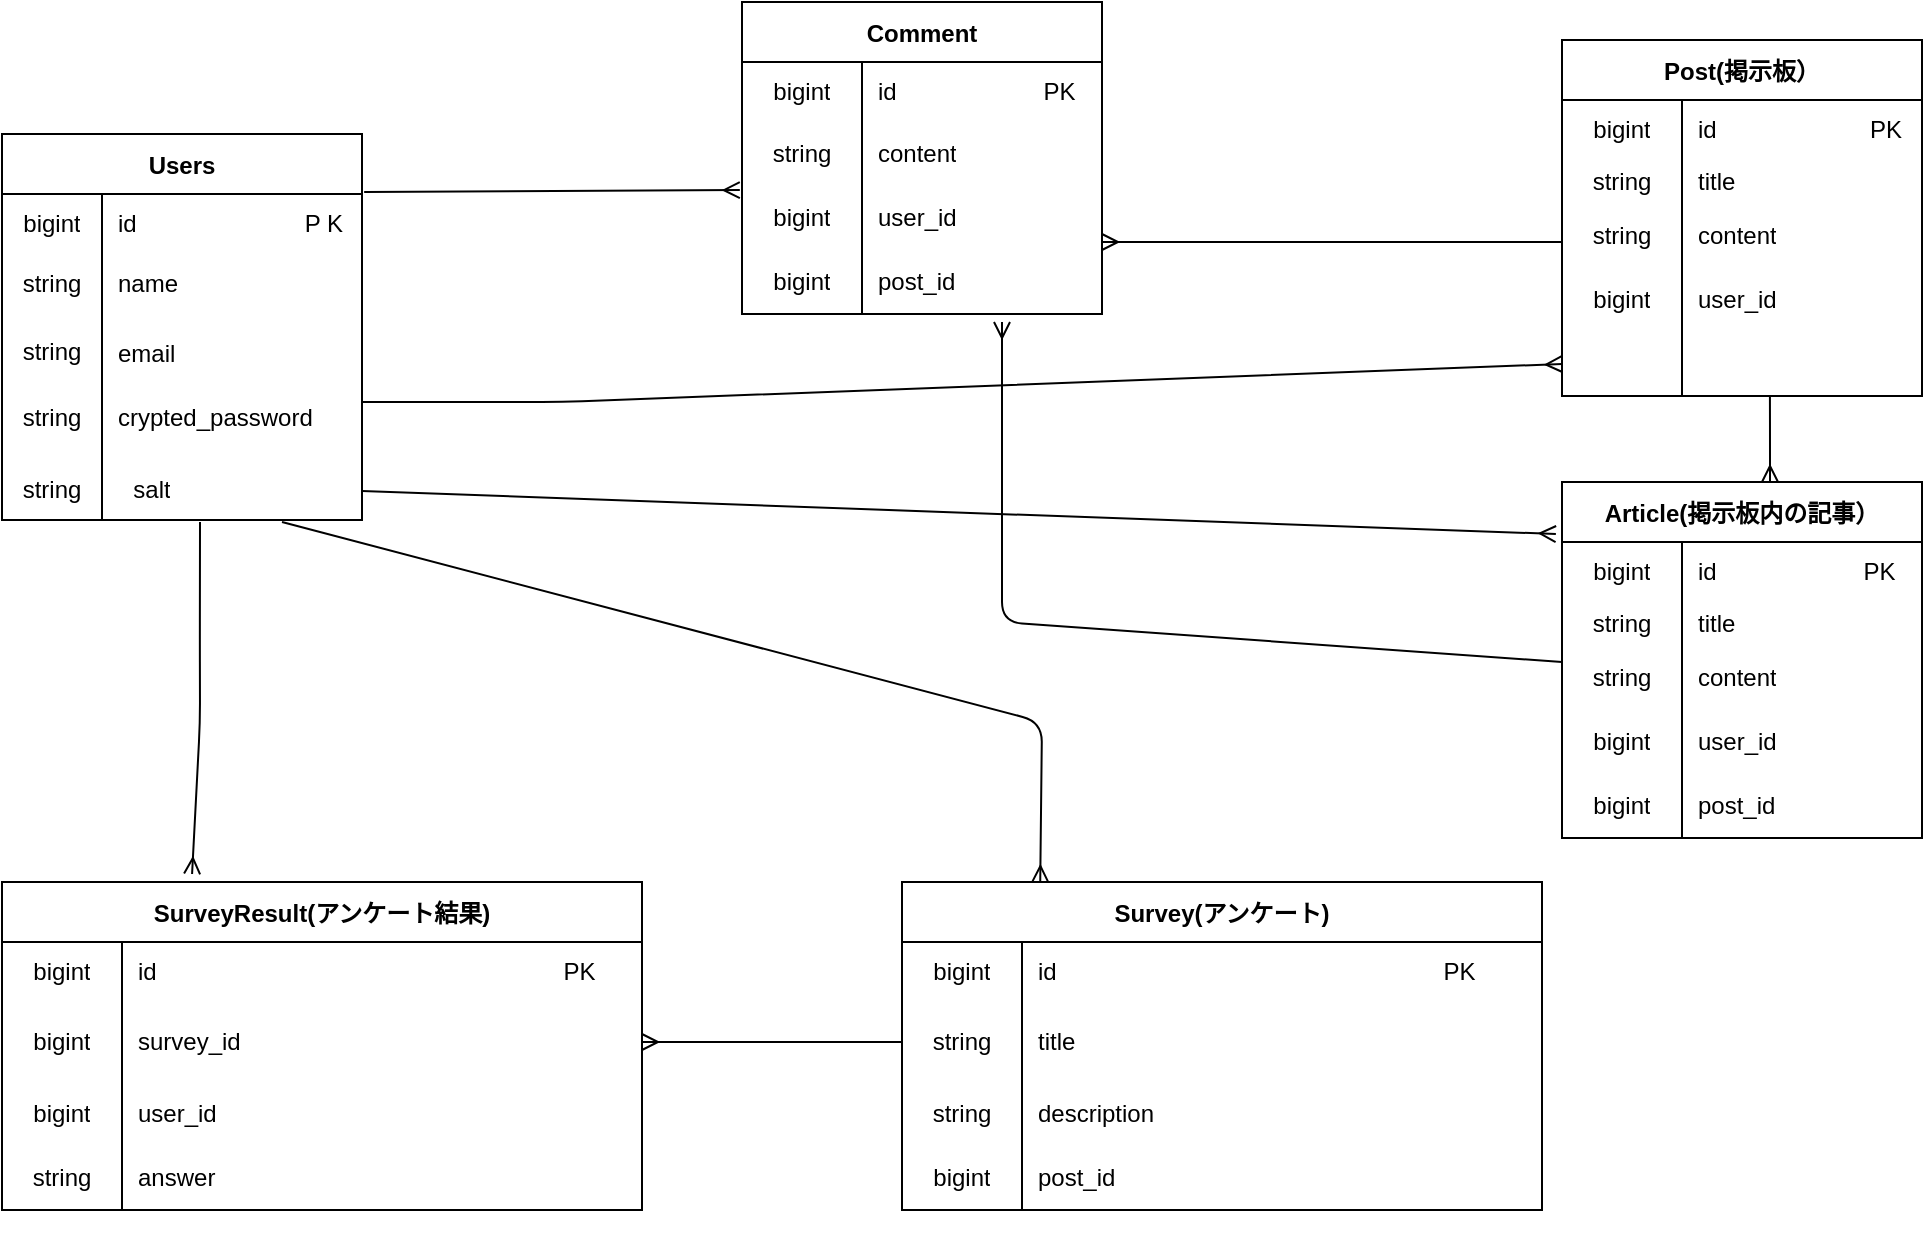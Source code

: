 <mxfile>
    <diagram id="APkbT197lmlgCGNSwXuf" name="ページ1">
        <mxGraphModel dx="1146" dy="797" grid="1" gridSize="10" guides="1" tooltips="1" connect="1" arrows="1" fold="1" page="1" pageScale="1" pageWidth="1654" pageHeight="1169" math="0" shadow="0">
            <root>
                <mxCell id="0"/>
                <mxCell id="1" parent="0"/>
                <mxCell id="73" value="Users" style="shape=table;startSize=30;container=1;collapsible=0;childLayout=tableLayout;fixedRows=1;rowLines=0;fontStyle=1;" parent="1" vertex="1">
                    <mxGeometry x="80" y="106" width="180" height="193" as="geometry"/>
                </mxCell>
                <mxCell id="74" value="" style="shape=tableRow;horizontal=0;startSize=0;swimlaneHead=0;swimlaneBody=0;top=0;left=0;bottom=0;right=0;collapsible=0;dropTarget=0;fillColor=none;points=[[0,0.5],[1,0.5]];portConstraint=eastwest;" parent="73" vertex="1">
                    <mxGeometry y="30" width="180" height="30" as="geometry"/>
                </mxCell>
                <mxCell id="75" value="bigint" style="shape=partialRectangle;html=1;whiteSpace=wrap;connectable=0;fillColor=none;top=0;left=0;bottom=0;right=0;overflow=hidden;pointerEvents=1;" parent="74" vertex="1">
                    <mxGeometry width="50" height="30" as="geometry">
                        <mxRectangle width="50" height="30" as="alternateBounds"/>
                    </mxGeometry>
                </mxCell>
                <mxCell id="76" value="id　　　　　　　P K　　　　" style="shape=partialRectangle;html=1;whiteSpace=wrap;connectable=0;fillColor=none;top=0;left=0;bottom=0;right=0;align=left;spacingLeft=6;overflow=hidden;" parent="74" vertex="1">
                    <mxGeometry x="50" width="130" height="30" as="geometry">
                        <mxRectangle width="130" height="30" as="alternateBounds"/>
                    </mxGeometry>
                </mxCell>
                <mxCell id="77" value="" style="shape=tableRow;horizontal=0;startSize=0;swimlaneHead=0;swimlaneBody=0;top=0;left=0;bottom=0;right=0;collapsible=0;dropTarget=0;fillColor=none;points=[[0,0.5],[1,0.5]];portConstraint=eastwest;" parent="73" vertex="1">
                    <mxGeometry y="60" width="180" height="30" as="geometry"/>
                </mxCell>
                <mxCell id="78" value="string" style="shape=partialRectangle;html=1;whiteSpace=wrap;connectable=0;fillColor=none;top=0;left=0;bottom=0;right=0;overflow=hidden;" parent="77" vertex="1">
                    <mxGeometry width="50" height="30" as="geometry">
                        <mxRectangle width="50" height="30" as="alternateBounds"/>
                    </mxGeometry>
                </mxCell>
                <mxCell id="79" value="name" style="shape=partialRectangle;html=1;whiteSpace=wrap;connectable=0;fillColor=none;top=0;left=0;bottom=0;right=0;align=left;spacingLeft=6;overflow=hidden;" parent="77" vertex="1">
                    <mxGeometry x="50" width="130" height="30" as="geometry">
                        <mxRectangle width="130" height="30" as="alternateBounds"/>
                    </mxGeometry>
                </mxCell>
                <mxCell id="80" value="" style="shape=tableRow;horizontal=0;startSize=0;swimlaneHead=0;swimlaneBody=0;top=0;left=0;bottom=0;right=0;collapsible=0;dropTarget=0;fillColor=none;points=[[0,0.5],[1,0.5]];portConstraint=eastwest;" parent="73" vertex="1">
                    <mxGeometry y="90" width="180" height="103" as="geometry"/>
                </mxCell>
                <mxCell id="81" value="string" style="shape=partialRectangle;html=1;whiteSpace=wrap;connectable=0;fillColor=none;top=0;left=0;bottom=0;right=0;overflow=hidden;" parent="80" vertex="1">
                    <mxGeometry width="50" height="103" as="geometry">
                        <mxRectangle width="50" height="103" as="alternateBounds"/>
                    </mxGeometry>
                </mxCell>
                <mxCell id="82" value="" style="shape=partialRectangle;html=1;whiteSpace=wrap;connectable=0;fillColor=none;top=0;left=0;bottom=0;right=0;align=left;spacingLeft=6;overflow=hidden;" parent="80" vertex="1">
                    <mxGeometry x="50" width="130" height="103" as="geometry">
                        <mxRectangle width="130" height="103" as="alternateBounds"/>
                    </mxGeometry>
                </mxCell>
                <mxCell id="83" value="Post(掲示板）" style="shape=table;startSize=30;container=1;collapsible=0;childLayout=tableLayout;fixedRows=1;rowLines=0;fontStyle=1;labelBorderColor=none;labelBackgroundColor=none;" parent="1" vertex="1">
                    <mxGeometry x="860" y="59" width="180" height="178" as="geometry"/>
                </mxCell>
                <mxCell id="84" value="" style="shape=tableRow;horizontal=0;startSize=0;swimlaneHead=0;swimlaneBody=0;top=0;left=0;bottom=0;right=0;collapsible=0;dropTarget=0;fillColor=none;points=[[0,0.5],[1,0.5]];portConstraint=eastwest;" parent="83" vertex="1">
                    <mxGeometry y="30" width="180" height="30" as="geometry"/>
                </mxCell>
                <mxCell id="85" value="bigint" style="shape=partialRectangle;html=1;whiteSpace=wrap;connectable=0;fillColor=none;top=0;left=0;bottom=0;right=0;overflow=hidden;pointerEvents=1;" parent="84" vertex="1">
                    <mxGeometry width="60" height="30" as="geometry">
                        <mxRectangle width="60" height="30" as="alternateBounds"/>
                    </mxGeometry>
                </mxCell>
                <mxCell id="86" value="id&amp;nbsp; &amp;nbsp; &amp;nbsp; &amp;nbsp; &amp;nbsp; &amp;nbsp; &amp;nbsp; &amp;nbsp; &amp;nbsp; &amp;nbsp; &amp;nbsp; &amp;nbsp;PK" style="shape=partialRectangle;html=1;whiteSpace=wrap;connectable=0;fillColor=none;top=0;left=0;bottom=0;right=0;align=left;spacingLeft=6;overflow=hidden;" parent="84" vertex="1">
                    <mxGeometry x="60" width="120" height="30" as="geometry">
                        <mxRectangle width="120" height="30" as="alternateBounds"/>
                    </mxGeometry>
                </mxCell>
                <mxCell id="87" value="" style="shape=tableRow;horizontal=0;startSize=0;swimlaneHead=0;swimlaneBody=0;top=0;left=0;bottom=0;right=0;collapsible=0;dropTarget=0;fillColor=none;points=[[0,0.5],[1,0.5]];portConstraint=eastwest;" parent="83" vertex="1">
                    <mxGeometry y="60" width="180" height="22" as="geometry"/>
                </mxCell>
                <mxCell id="88" value="string" style="shape=partialRectangle;html=1;whiteSpace=wrap;connectable=0;fillColor=none;top=0;left=0;bottom=0;right=0;overflow=hidden;" parent="87" vertex="1">
                    <mxGeometry width="60" height="22" as="geometry">
                        <mxRectangle width="60" height="22" as="alternateBounds"/>
                    </mxGeometry>
                </mxCell>
                <mxCell id="89" value="title" style="shape=partialRectangle;html=1;whiteSpace=wrap;connectable=0;fillColor=none;top=0;left=0;bottom=0;right=0;align=left;spacingLeft=6;overflow=hidden;" parent="87" vertex="1">
                    <mxGeometry x="60" width="120" height="22" as="geometry">
                        <mxRectangle width="120" height="22" as="alternateBounds"/>
                    </mxGeometry>
                </mxCell>
                <mxCell id="90" value="" style="shape=tableRow;horizontal=0;startSize=0;swimlaneHead=0;swimlaneBody=0;top=0;left=0;bottom=0;right=0;collapsible=0;dropTarget=0;fillColor=none;points=[[0,0.5],[1,0.5]];portConstraint=eastwest;" parent="83" vertex="1">
                    <mxGeometry y="82" width="180" height="32" as="geometry"/>
                </mxCell>
                <mxCell id="91" value="string" style="shape=partialRectangle;html=1;whiteSpace=wrap;connectable=0;fillColor=none;top=0;left=0;bottom=0;right=0;overflow=hidden;" parent="90" vertex="1">
                    <mxGeometry width="60" height="32" as="geometry">
                        <mxRectangle width="60" height="32" as="alternateBounds"/>
                    </mxGeometry>
                </mxCell>
                <mxCell id="92" value="content" style="shape=partialRectangle;html=1;whiteSpace=wrap;connectable=0;fillColor=none;top=0;left=0;bottom=0;right=0;align=left;spacingLeft=6;overflow=hidden;" parent="90" vertex="1">
                    <mxGeometry x="60" width="120" height="32" as="geometry">
                        <mxRectangle width="120" height="32" as="alternateBounds"/>
                    </mxGeometry>
                </mxCell>
                <mxCell id="134" value="" style="shape=tableRow;horizontal=0;startSize=0;swimlaneHead=0;swimlaneBody=0;top=0;left=0;bottom=0;right=0;collapsible=0;dropTarget=0;fillColor=none;points=[[0,0.5],[1,0.5]];portConstraint=eastwest;" parent="83" vertex="1">
                    <mxGeometry y="114" width="180" height="32" as="geometry"/>
                </mxCell>
                <mxCell id="135" value="bigint" style="shape=partialRectangle;html=1;whiteSpace=wrap;connectable=0;fillColor=none;top=0;left=0;bottom=0;right=0;overflow=hidden;" parent="134" vertex="1">
                    <mxGeometry width="60" height="32" as="geometry">
                        <mxRectangle width="60" height="32" as="alternateBounds"/>
                    </mxGeometry>
                </mxCell>
                <mxCell id="136" value="user_id" style="shape=partialRectangle;html=1;whiteSpace=wrap;connectable=0;fillColor=none;top=0;left=0;bottom=0;right=0;align=left;spacingLeft=6;overflow=hidden;" parent="134" vertex="1">
                    <mxGeometry x="60" width="120" height="32" as="geometry">
                        <mxRectangle width="120" height="32" as="alternateBounds"/>
                    </mxGeometry>
                </mxCell>
                <mxCell id="137" value="" style="shape=tableRow;horizontal=0;startSize=0;swimlaneHead=0;swimlaneBody=0;top=0;left=0;bottom=0;right=0;collapsible=0;dropTarget=0;fillColor=none;points=[[0,0.5],[1,0.5]];portConstraint=eastwest;" parent="83" vertex="1">
                    <mxGeometry y="146" width="180" height="32" as="geometry"/>
                </mxCell>
                <mxCell id="138" value="" style="shape=partialRectangle;html=1;whiteSpace=wrap;connectable=0;fillColor=none;top=0;left=0;bottom=0;right=0;overflow=hidden;" parent="137" vertex="1">
                    <mxGeometry width="60" height="32" as="geometry">
                        <mxRectangle width="60" height="32" as="alternateBounds"/>
                    </mxGeometry>
                </mxCell>
                <mxCell id="139" value="" style="shape=partialRectangle;html=1;whiteSpace=wrap;connectable=0;fillColor=none;top=0;left=0;bottom=0;right=0;align=left;spacingLeft=6;overflow=hidden;" parent="137" vertex="1">
                    <mxGeometry x="60" width="120" height="32" as="geometry">
                        <mxRectangle width="120" height="32" as="alternateBounds"/>
                    </mxGeometry>
                </mxCell>
                <mxCell id="141" value="Article(掲示板内の記事）" style="shape=table;startSize=30;container=1;collapsible=0;childLayout=tableLayout;fixedRows=1;rowLines=0;fontStyle=1;labelBorderColor=none;labelBackgroundColor=none;" parent="1" vertex="1">
                    <mxGeometry x="860" y="280" width="180" height="178" as="geometry"/>
                </mxCell>
                <mxCell id="142" value="" style="shape=tableRow;horizontal=0;startSize=0;swimlaneHead=0;swimlaneBody=0;top=0;left=0;bottom=0;right=0;collapsible=0;dropTarget=0;fillColor=none;points=[[0,0.5],[1,0.5]];portConstraint=eastwest;" parent="141" vertex="1">
                    <mxGeometry y="30" width="180" height="30" as="geometry"/>
                </mxCell>
                <mxCell id="143" value="bigint" style="shape=partialRectangle;html=1;whiteSpace=wrap;connectable=0;fillColor=none;top=0;left=0;bottom=0;right=0;overflow=hidden;pointerEvents=1;" parent="142" vertex="1">
                    <mxGeometry width="60" height="30" as="geometry">
                        <mxRectangle width="60" height="30" as="alternateBounds"/>
                    </mxGeometry>
                </mxCell>
                <mxCell id="144" value="id&amp;nbsp; &amp;nbsp; &amp;nbsp; &amp;nbsp; &amp;nbsp; &amp;nbsp; &amp;nbsp; &amp;nbsp; &amp;nbsp; &amp;nbsp; &amp;nbsp; PK" style="shape=partialRectangle;html=1;whiteSpace=wrap;connectable=0;fillColor=none;top=0;left=0;bottom=0;right=0;align=left;spacingLeft=6;overflow=hidden;" parent="142" vertex="1">
                    <mxGeometry x="60" width="120" height="30" as="geometry">
                        <mxRectangle width="120" height="30" as="alternateBounds"/>
                    </mxGeometry>
                </mxCell>
                <mxCell id="145" value="" style="shape=tableRow;horizontal=0;startSize=0;swimlaneHead=0;swimlaneBody=0;top=0;left=0;bottom=0;right=0;collapsible=0;dropTarget=0;fillColor=none;points=[[0,0.5],[1,0.5]];portConstraint=eastwest;" parent="141" vertex="1">
                    <mxGeometry y="60" width="180" height="22" as="geometry"/>
                </mxCell>
                <mxCell id="146" value="string" style="shape=partialRectangle;html=1;whiteSpace=wrap;connectable=0;fillColor=none;top=0;left=0;bottom=0;right=0;overflow=hidden;" parent="145" vertex="1">
                    <mxGeometry width="60" height="22" as="geometry">
                        <mxRectangle width="60" height="22" as="alternateBounds"/>
                    </mxGeometry>
                </mxCell>
                <mxCell id="147" value="title" style="shape=partialRectangle;html=1;whiteSpace=wrap;connectable=0;fillColor=none;top=0;left=0;bottom=0;right=0;align=left;spacingLeft=6;overflow=hidden;" parent="145" vertex="1">
                    <mxGeometry x="60" width="120" height="22" as="geometry">
                        <mxRectangle width="120" height="22" as="alternateBounds"/>
                    </mxGeometry>
                </mxCell>
                <mxCell id="148" value="" style="shape=tableRow;horizontal=0;startSize=0;swimlaneHead=0;swimlaneBody=0;top=0;left=0;bottom=0;right=0;collapsible=0;dropTarget=0;fillColor=none;points=[[0,0.5],[1,0.5]];portConstraint=eastwest;" parent="141" vertex="1">
                    <mxGeometry y="82" width="180" height="32" as="geometry"/>
                </mxCell>
                <mxCell id="149" value="string" style="shape=partialRectangle;html=1;whiteSpace=wrap;connectable=0;fillColor=none;top=0;left=0;bottom=0;right=0;overflow=hidden;" parent="148" vertex="1">
                    <mxGeometry width="60" height="32" as="geometry">
                        <mxRectangle width="60" height="32" as="alternateBounds"/>
                    </mxGeometry>
                </mxCell>
                <mxCell id="150" value="content" style="shape=partialRectangle;html=1;whiteSpace=wrap;connectable=0;fillColor=none;top=0;left=0;bottom=0;right=0;align=left;spacingLeft=6;overflow=hidden;" parent="148" vertex="1">
                    <mxGeometry x="60" width="120" height="32" as="geometry">
                        <mxRectangle width="120" height="32" as="alternateBounds"/>
                    </mxGeometry>
                </mxCell>
                <mxCell id="151" value="" style="shape=tableRow;horizontal=0;startSize=0;swimlaneHead=0;swimlaneBody=0;top=0;left=0;bottom=0;right=0;collapsible=0;dropTarget=0;fillColor=none;points=[[0,0.5],[1,0.5]];portConstraint=eastwest;" parent="141" vertex="1">
                    <mxGeometry y="114" width="180" height="32" as="geometry"/>
                </mxCell>
                <mxCell id="152" value="bigint" style="shape=partialRectangle;html=1;whiteSpace=wrap;connectable=0;fillColor=none;top=0;left=0;bottom=0;right=0;overflow=hidden;" parent="151" vertex="1">
                    <mxGeometry width="60" height="32" as="geometry">
                        <mxRectangle width="60" height="32" as="alternateBounds"/>
                    </mxGeometry>
                </mxCell>
                <mxCell id="153" value="user_id" style="shape=partialRectangle;html=1;whiteSpace=wrap;connectable=0;fillColor=none;top=0;left=0;bottom=0;right=0;align=left;spacingLeft=6;overflow=hidden;" parent="151" vertex="1">
                    <mxGeometry x="60" width="120" height="32" as="geometry">
                        <mxRectangle width="120" height="32" as="alternateBounds"/>
                    </mxGeometry>
                </mxCell>
                <mxCell id="154" value="" style="shape=tableRow;horizontal=0;startSize=0;swimlaneHead=0;swimlaneBody=0;top=0;left=0;bottom=0;right=0;collapsible=0;dropTarget=0;fillColor=none;points=[[0,0.5],[1,0.5]];portConstraint=eastwest;" parent="141" vertex="1">
                    <mxGeometry y="146" width="180" height="32" as="geometry"/>
                </mxCell>
                <mxCell id="155" value="bigint" style="shape=partialRectangle;html=1;whiteSpace=wrap;connectable=0;fillColor=none;top=0;left=0;bottom=0;right=0;overflow=hidden;" parent="154" vertex="1">
                    <mxGeometry width="60" height="32" as="geometry">
                        <mxRectangle width="60" height="32" as="alternateBounds"/>
                    </mxGeometry>
                </mxCell>
                <mxCell id="156" value="post_id" style="shape=partialRectangle;html=1;whiteSpace=wrap;connectable=0;fillColor=none;top=0;left=0;bottom=0;right=0;align=left;spacingLeft=6;overflow=hidden;" parent="154" vertex="1">
                    <mxGeometry x="60" width="120" height="32" as="geometry">
                        <mxRectangle width="120" height="32" as="alternateBounds"/>
                    </mxGeometry>
                </mxCell>
                <mxCell id="157" value="Survey(アンケート)" style="shape=table;startSize=30;container=1;collapsible=0;childLayout=tableLayout;fixedRows=1;rowLines=0;fontStyle=1;labelBorderColor=none;labelBackgroundColor=none;" parent="1" vertex="1">
                    <mxGeometry x="530" y="480" width="320" height="164" as="geometry"/>
                </mxCell>
                <mxCell id="158" value="" style="shape=tableRow;horizontal=0;startSize=0;swimlaneHead=0;swimlaneBody=0;top=0;left=0;bottom=0;right=0;collapsible=0;dropTarget=0;fillColor=none;points=[[0,0.5],[1,0.5]];portConstraint=eastwest;" parent="157" vertex="1">
                    <mxGeometry y="30" width="320" height="30" as="geometry"/>
                </mxCell>
                <mxCell id="159" value="bigint" style="shape=partialRectangle;html=1;whiteSpace=wrap;connectable=0;fillColor=none;top=0;left=0;bottom=0;right=0;overflow=hidden;pointerEvents=1;" parent="158" vertex="1">
                    <mxGeometry width="60" height="30" as="geometry">
                        <mxRectangle width="60" height="30" as="alternateBounds"/>
                    </mxGeometry>
                </mxCell>
                <mxCell id="160" value="id&amp;nbsp; &amp;nbsp; &amp;nbsp; &amp;nbsp; &amp;nbsp; &amp;nbsp; &amp;nbsp; &amp;nbsp; &amp;nbsp; &amp;nbsp; &amp;nbsp; &amp;nbsp; &amp;nbsp; &amp;nbsp; &amp;nbsp; &amp;nbsp; &amp;nbsp; &amp;nbsp; &amp;nbsp; &amp;nbsp; &amp;nbsp; &amp;nbsp; &amp;nbsp; &amp;nbsp; &amp;nbsp; &amp;nbsp; &amp;nbsp; &amp;nbsp; &amp;nbsp; PK" style="shape=partialRectangle;html=1;whiteSpace=wrap;connectable=0;fillColor=none;top=0;left=0;bottom=0;right=0;align=left;spacingLeft=6;overflow=hidden;" parent="158" vertex="1">
                    <mxGeometry x="60" width="260" height="30" as="geometry">
                        <mxRectangle width="260" height="30" as="alternateBounds"/>
                    </mxGeometry>
                </mxCell>
                <mxCell id="161" value="" style="shape=tableRow;horizontal=0;startSize=0;swimlaneHead=0;swimlaneBody=0;top=0;left=0;bottom=0;right=0;collapsible=0;dropTarget=0;fillColor=none;points=[[0,0.5],[1,0.5]];portConstraint=eastwest;" parent="157" vertex="1">
                    <mxGeometry y="60" width="320" height="40" as="geometry"/>
                </mxCell>
                <mxCell id="162" value="string" style="shape=partialRectangle;html=1;whiteSpace=wrap;connectable=0;fillColor=none;top=0;left=0;bottom=0;right=0;overflow=hidden;" parent="161" vertex="1">
                    <mxGeometry width="60" height="40" as="geometry">
                        <mxRectangle width="60" height="40" as="alternateBounds"/>
                    </mxGeometry>
                </mxCell>
                <mxCell id="163" value="title" style="shape=partialRectangle;html=1;whiteSpace=wrap;connectable=0;fillColor=none;top=0;left=0;bottom=0;right=0;align=left;spacingLeft=6;overflow=hidden;" parent="161" vertex="1">
                    <mxGeometry x="60" width="260" height="40" as="geometry">
                        <mxRectangle width="260" height="40" as="alternateBounds"/>
                    </mxGeometry>
                </mxCell>
                <mxCell id="164" value="" style="shape=tableRow;horizontal=0;startSize=0;swimlaneHead=0;swimlaneBody=0;top=0;left=0;bottom=0;right=0;collapsible=0;dropTarget=0;fillColor=none;points=[[0,0.5],[1,0.5]];portConstraint=eastwest;" parent="157" vertex="1">
                    <mxGeometry y="100" width="320" height="32" as="geometry"/>
                </mxCell>
                <mxCell id="165" value="string" style="shape=partialRectangle;html=1;whiteSpace=wrap;connectable=0;fillColor=none;top=0;left=0;bottom=0;right=0;overflow=hidden;" parent="164" vertex="1">
                    <mxGeometry width="60" height="32" as="geometry">
                        <mxRectangle width="60" height="32" as="alternateBounds"/>
                    </mxGeometry>
                </mxCell>
                <mxCell id="166" value="description" style="shape=partialRectangle;html=1;whiteSpace=wrap;connectable=0;fillColor=none;top=0;left=0;bottom=0;right=0;align=left;spacingLeft=6;overflow=hidden;" parent="164" vertex="1">
                    <mxGeometry x="60" width="260" height="32" as="geometry">
                        <mxRectangle width="260" height="32" as="alternateBounds"/>
                    </mxGeometry>
                </mxCell>
                <mxCell id="170" value="" style="shape=tableRow;horizontal=0;startSize=0;swimlaneHead=0;swimlaneBody=0;top=0;left=0;bottom=0;right=0;collapsible=0;dropTarget=0;fillColor=none;points=[[0,0.5],[1,0.5]];portConstraint=eastwest;" parent="157" vertex="1">
                    <mxGeometry y="132" width="320" height="32" as="geometry"/>
                </mxCell>
                <mxCell id="171" value="bigint" style="shape=partialRectangle;html=1;whiteSpace=wrap;connectable=0;fillColor=none;top=0;left=0;bottom=0;right=0;overflow=hidden;" parent="170" vertex="1">
                    <mxGeometry width="60" height="32" as="geometry">
                        <mxRectangle width="60" height="32" as="alternateBounds"/>
                    </mxGeometry>
                </mxCell>
                <mxCell id="172" value="post_id" style="shape=partialRectangle;html=1;whiteSpace=wrap;connectable=0;fillColor=none;top=0;left=0;bottom=0;right=0;align=left;spacingLeft=6;overflow=hidden;" parent="170" vertex="1">
                    <mxGeometry x="60" width="260" height="32" as="geometry">
                        <mxRectangle width="260" height="32" as="alternateBounds"/>
                    </mxGeometry>
                </mxCell>
                <mxCell id="265" value="SurveyResult(アンケート結果)" style="shape=table;startSize=30;container=1;collapsible=0;childLayout=tableLayout;fixedRows=1;rowLines=0;fontStyle=1;labelBorderColor=none;labelBackgroundColor=none;" parent="1" vertex="1">
                    <mxGeometry x="80" y="480" width="320" height="164" as="geometry"/>
                </mxCell>
                <mxCell id="266" value="" style="shape=tableRow;horizontal=0;startSize=0;swimlaneHead=0;swimlaneBody=0;top=0;left=0;bottom=0;right=0;collapsible=0;dropTarget=0;fillColor=none;points=[[0,0.5],[1,0.5]];portConstraint=eastwest;" parent="265" vertex="1">
                    <mxGeometry y="30" width="320" height="30" as="geometry"/>
                </mxCell>
                <mxCell id="267" value="bigint" style="shape=partialRectangle;html=1;whiteSpace=wrap;connectable=0;fillColor=none;top=0;left=0;bottom=0;right=0;overflow=hidden;pointerEvents=1;" parent="266" vertex="1">
                    <mxGeometry width="60" height="30" as="geometry">
                        <mxRectangle width="60" height="30" as="alternateBounds"/>
                    </mxGeometry>
                </mxCell>
                <mxCell id="268" value="id&amp;nbsp; &amp;nbsp; &amp;nbsp; &amp;nbsp; &amp;nbsp; &amp;nbsp; &amp;nbsp; &amp;nbsp; &amp;nbsp; &amp;nbsp; &amp;nbsp; &amp;nbsp; &amp;nbsp; &amp;nbsp; &amp;nbsp; &amp;nbsp; &amp;nbsp; &amp;nbsp; &amp;nbsp; &amp;nbsp; &amp;nbsp; &amp;nbsp; &amp;nbsp; &amp;nbsp; &amp;nbsp; &amp;nbsp; &amp;nbsp; &amp;nbsp; &amp;nbsp; &amp;nbsp; &amp;nbsp;PK" style="shape=partialRectangle;html=1;whiteSpace=wrap;connectable=0;fillColor=none;top=0;left=0;bottom=0;right=0;align=left;spacingLeft=6;overflow=hidden;" parent="266" vertex="1">
                    <mxGeometry x="60" width="260" height="30" as="geometry">
                        <mxRectangle width="260" height="30" as="alternateBounds"/>
                    </mxGeometry>
                </mxCell>
                <mxCell id="269" value="" style="shape=tableRow;horizontal=0;startSize=0;swimlaneHead=0;swimlaneBody=0;top=0;left=0;bottom=0;right=0;collapsible=0;dropTarget=0;fillColor=none;points=[[0,0.5],[1,0.5]];portConstraint=eastwest;" parent="265" vertex="1">
                    <mxGeometry y="60" width="320" height="40" as="geometry"/>
                </mxCell>
                <mxCell id="270" value="bigint" style="shape=partialRectangle;html=1;whiteSpace=wrap;connectable=0;fillColor=none;top=0;left=0;bottom=0;right=0;overflow=hidden;" parent="269" vertex="1">
                    <mxGeometry width="60" height="40" as="geometry">
                        <mxRectangle width="60" height="40" as="alternateBounds"/>
                    </mxGeometry>
                </mxCell>
                <mxCell id="271" value="survey_id" style="shape=partialRectangle;html=1;whiteSpace=wrap;connectable=0;fillColor=none;top=0;left=0;bottom=0;right=0;align=left;spacingLeft=6;overflow=hidden;" parent="269" vertex="1">
                    <mxGeometry x="60" width="260" height="40" as="geometry">
                        <mxRectangle width="260" height="40" as="alternateBounds"/>
                    </mxGeometry>
                </mxCell>
                <mxCell id="272" value="" style="shape=tableRow;horizontal=0;startSize=0;swimlaneHead=0;swimlaneBody=0;top=0;left=0;bottom=0;right=0;collapsible=0;dropTarget=0;fillColor=none;points=[[0,0.5],[1,0.5]];portConstraint=eastwest;" parent="265" vertex="1">
                    <mxGeometry y="100" width="320" height="32" as="geometry"/>
                </mxCell>
                <mxCell id="273" value="bigint" style="shape=partialRectangle;html=1;whiteSpace=wrap;connectable=0;fillColor=none;top=0;left=0;bottom=0;right=0;overflow=hidden;" parent="272" vertex="1">
                    <mxGeometry width="60" height="32" as="geometry">
                        <mxRectangle width="60" height="32" as="alternateBounds"/>
                    </mxGeometry>
                </mxCell>
                <mxCell id="274" value="user_id" style="shape=partialRectangle;html=1;whiteSpace=wrap;connectable=0;fillColor=none;top=0;left=0;bottom=0;right=0;align=left;spacingLeft=6;overflow=hidden;" parent="272" vertex="1">
                    <mxGeometry x="60" width="260" height="32" as="geometry">
                        <mxRectangle width="260" height="32" as="alternateBounds"/>
                    </mxGeometry>
                </mxCell>
                <mxCell id="275" value="" style="shape=tableRow;horizontal=0;startSize=0;swimlaneHead=0;swimlaneBody=0;top=0;left=0;bottom=0;right=0;collapsible=0;dropTarget=0;fillColor=none;points=[[0,0.5],[1,0.5]];portConstraint=eastwest;" parent="265" vertex="1">
                    <mxGeometry y="132" width="320" height="32" as="geometry"/>
                </mxCell>
                <mxCell id="276" value="string" style="shape=partialRectangle;html=1;whiteSpace=wrap;connectable=0;fillColor=none;top=0;left=0;bottom=0;right=0;overflow=hidden;" parent="275" vertex="1">
                    <mxGeometry width="60" height="32" as="geometry">
                        <mxRectangle width="60" height="32" as="alternateBounds"/>
                    </mxGeometry>
                </mxCell>
                <mxCell id="277" value="answer" style="shape=partialRectangle;html=1;whiteSpace=wrap;connectable=0;fillColor=none;top=0;left=0;bottom=0;right=0;align=left;spacingLeft=6;overflow=hidden;" parent="275" vertex="1">
                    <mxGeometry x="60" width="260" height="32" as="geometry">
                        <mxRectangle width="260" height="32" as="alternateBounds"/>
                    </mxGeometry>
                </mxCell>
                <mxCell id="278" value="Comment" style="shape=table;startSize=30;container=1;collapsible=0;childLayout=tableLayout;fixedRows=1;rowLines=0;fontStyle=1;labelBorderColor=none;labelBackgroundColor=none;" parent="1" vertex="1">
                    <mxGeometry x="450" y="40" width="180" height="156" as="geometry"/>
                </mxCell>
                <mxCell id="279" value="" style="shape=tableRow;horizontal=0;startSize=0;swimlaneHead=0;swimlaneBody=0;top=0;left=0;bottom=0;right=0;collapsible=0;dropTarget=0;fillColor=none;points=[[0,0.5],[1,0.5]];portConstraint=eastwest;" parent="278" vertex="1">
                    <mxGeometry y="30" width="180" height="30" as="geometry"/>
                </mxCell>
                <mxCell id="280" value="bigint" style="shape=partialRectangle;html=1;whiteSpace=wrap;connectable=0;fillColor=none;top=0;left=0;bottom=0;right=0;overflow=hidden;pointerEvents=1;" parent="279" vertex="1">
                    <mxGeometry width="60" height="30" as="geometry">
                        <mxRectangle width="60" height="30" as="alternateBounds"/>
                    </mxGeometry>
                </mxCell>
                <mxCell id="281" value="id&amp;nbsp; &amp;nbsp; &amp;nbsp; &amp;nbsp; &amp;nbsp; &amp;nbsp; &amp;nbsp; &amp;nbsp; &amp;nbsp; &amp;nbsp; &amp;nbsp; PK" style="shape=partialRectangle;html=1;whiteSpace=wrap;connectable=0;fillColor=none;top=0;left=0;bottom=0;right=0;align=left;spacingLeft=6;overflow=hidden;" parent="279" vertex="1">
                    <mxGeometry x="60" width="120" height="30" as="geometry">
                        <mxRectangle width="120" height="30" as="alternateBounds"/>
                    </mxGeometry>
                </mxCell>
                <mxCell id="285" value="" style="shape=tableRow;horizontal=0;startSize=0;swimlaneHead=0;swimlaneBody=0;top=0;left=0;bottom=0;right=0;collapsible=0;dropTarget=0;fillColor=none;points=[[0,0.5],[1,0.5]];portConstraint=eastwest;" parent="278" vertex="1">
                    <mxGeometry y="60" width="180" height="32" as="geometry"/>
                </mxCell>
                <mxCell id="286" value="string" style="shape=partialRectangle;html=1;whiteSpace=wrap;connectable=0;fillColor=none;top=0;left=0;bottom=0;right=0;overflow=hidden;" parent="285" vertex="1">
                    <mxGeometry width="60" height="32" as="geometry">
                        <mxRectangle width="60" height="32" as="alternateBounds"/>
                    </mxGeometry>
                </mxCell>
                <mxCell id="287" value="content" style="shape=partialRectangle;html=1;whiteSpace=wrap;connectable=0;fillColor=none;top=0;left=0;bottom=0;right=0;align=left;spacingLeft=6;overflow=hidden;" parent="285" vertex="1">
                    <mxGeometry x="60" width="120" height="32" as="geometry">
                        <mxRectangle width="120" height="32" as="alternateBounds"/>
                    </mxGeometry>
                </mxCell>
                <mxCell id="288" value="" style="shape=tableRow;horizontal=0;startSize=0;swimlaneHead=0;swimlaneBody=0;top=0;left=0;bottom=0;right=0;collapsible=0;dropTarget=0;fillColor=none;points=[[0,0.5],[1,0.5]];portConstraint=eastwest;" parent="278" vertex="1">
                    <mxGeometry y="92" width="180" height="32" as="geometry"/>
                </mxCell>
                <mxCell id="289" value="bigint" style="shape=partialRectangle;html=1;whiteSpace=wrap;connectable=0;fillColor=none;top=0;left=0;bottom=0;right=0;overflow=hidden;" parent="288" vertex="1">
                    <mxGeometry width="60" height="32" as="geometry">
                        <mxRectangle width="60" height="32" as="alternateBounds"/>
                    </mxGeometry>
                </mxCell>
                <mxCell id="290" value="user_id" style="shape=partialRectangle;html=1;whiteSpace=wrap;connectable=0;fillColor=none;top=0;left=0;bottom=0;right=0;align=left;spacingLeft=6;overflow=hidden;" parent="288" vertex="1">
                    <mxGeometry x="60" width="120" height="32" as="geometry">
                        <mxRectangle width="120" height="32" as="alternateBounds"/>
                    </mxGeometry>
                </mxCell>
                <mxCell id="291" value="" style="shape=tableRow;horizontal=0;startSize=0;swimlaneHead=0;swimlaneBody=0;top=0;left=0;bottom=0;right=0;collapsible=0;dropTarget=0;fillColor=none;points=[[0,0.5],[1,0.5]];portConstraint=eastwest;" parent="278" vertex="1">
                    <mxGeometry y="124" width="180" height="32" as="geometry"/>
                </mxCell>
                <mxCell id="292" value="bigint" style="shape=partialRectangle;html=1;whiteSpace=wrap;connectable=0;fillColor=none;top=0;left=0;bottom=0;right=0;overflow=hidden;" parent="291" vertex="1">
                    <mxGeometry width="60" height="32" as="geometry">
                        <mxRectangle width="60" height="32" as="alternateBounds"/>
                    </mxGeometry>
                </mxCell>
                <mxCell id="293" value="post_id" style="shape=partialRectangle;html=1;whiteSpace=wrap;connectable=0;fillColor=none;top=0;left=0;bottom=0;right=0;align=left;spacingLeft=6;overflow=hidden;" parent="291" vertex="1">
                    <mxGeometry x="60" width="120" height="32" as="geometry">
                        <mxRectangle width="120" height="32" as="alternateBounds"/>
                    </mxGeometry>
                </mxCell>
                <mxCell id="299" value="" style="endArrow=ERmany;html=1;strokeColor=default;strokeWidth=1;fontSize=15;jumpSize=12;endFill=0;" parent="278" edge="1">
                    <mxGeometry width="50" height="50" relative="1" as="geometry">
                        <mxPoint x="410" y="120" as="sourcePoint"/>
                        <mxPoint x="180" y="120" as="targetPoint"/>
                        <Array as="points">
                            <mxPoint x="246" y="120"/>
                        </Array>
                    </mxGeometry>
                </mxCell>
                <mxCell id="296" value="" style="endArrow=ERmany;html=1;strokeColor=default;strokeWidth=1;fontSize=15;jumpSize=12;endFill=0;exitX=1.006;exitY=-0.033;exitDx=0;exitDy=0;exitPerimeter=0;entryX=-0.006;entryY=1.063;entryDx=0;entryDy=0;entryPerimeter=0;" parent="1" target="285" edge="1" source="74">
                    <mxGeometry width="50" height="50" relative="1" as="geometry">
                        <mxPoint x="260" y="230" as="sourcePoint"/>
                        <mxPoint x="410" y="130" as="targetPoint"/>
                    </mxGeometry>
                </mxCell>
                <mxCell id="297" value="" style="endArrow=ERmany;html=1;strokeColor=default;strokeWidth=1;fontSize=15;jumpSize=12;endFill=0;entryX=0;entryY=0.5;entryDx=0;entryDy=0;" parent="1" target="137" edge="1">
                    <mxGeometry width="50" height="50" relative="1" as="geometry">
                        <mxPoint x="260" y="240" as="sourcePoint"/>
                        <mxPoint x="500" y="240" as="targetPoint"/>
                        <Array as="points">
                            <mxPoint x="360" y="240"/>
                        </Array>
                    </mxGeometry>
                </mxCell>
                <mxCell id="307" value="" style="endArrow=ERmany;html=1;strokeColor=default;strokeWidth=1;fontSize=15;jumpSize=12;endFill=0;exitX=0;exitY=0.25;exitDx=0;exitDy=0;exitPerimeter=0;" parent="1" source="148" edge="1">
                    <mxGeometry width="50" height="50" relative="1" as="geometry">
                        <mxPoint x="580" y="340" as="sourcePoint"/>
                        <mxPoint x="580" y="200" as="targetPoint"/>
                        <Array as="points">
                            <mxPoint x="580" y="350"/>
                            <mxPoint x="580" y="220"/>
                        </Array>
                    </mxGeometry>
                </mxCell>
                <mxCell id="362" value="" style="shape=tableRow;horizontal=0;startSize=0;swimlaneHead=0;swimlaneBody=0;top=0;left=0;bottom=0;right=0;collapsible=0;dropTarget=0;fillColor=none;points=[[0,0.5],[1,0.5]];portConstraint=eastwest;" vertex="1" parent="1">
                    <mxGeometry x="80" y="510" width="180" height="30" as="geometry"/>
                </mxCell>
                <mxCell id="387" value="" style="shape=tableRow;horizontal=0;startSize=0;swimlaneHead=0;swimlaneBody=0;top=0;left=0;bottom=0;right=0;collapsible=0;dropTarget=0;fillColor=none;points=[[0,0.5],[1,0.5]];portConstraint=eastwest;" vertex="1" parent="1">
                    <mxGeometry x="80" y="480" width="180" height="30" as="geometry"/>
                </mxCell>
                <mxCell id="390" value="" style="shape=tableRow;horizontal=0;startSize=0;swimlaneHead=0;swimlaneBody=0;top=0;left=0;bottom=0;right=0;collapsible=0;dropTarget=0;fillColor=none;points=[[0,0.5],[1,0.5]];portConstraint=eastwest;" vertex="1" parent="1">
                    <mxGeometry x="80" y="510" width="180" height="30" as="geometry"/>
                </mxCell>
                <mxCell id="395" value="" style="shape=tableRow;horizontal=0;startSize=0;swimlaneHead=0;swimlaneBody=0;top=0;left=0;bottom=0;right=0;collapsible=0;dropTarget=0;fillColor=none;points=[[0,0.5],[1,0.5]];portConstraint=eastwest;" vertex="1" parent="1">
                    <mxGeometry x="80" y="600" width="180" height="30" as="geometry"/>
                </mxCell>
                <mxCell id="398" value="" style="shape=tableRow;horizontal=0;startSize=0;swimlaneHead=0;swimlaneBody=0;top=0;left=0;bottom=0;right=0;collapsible=0;dropTarget=0;fillColor=none;points=[[0,0.5],[1,0.5]];portConstraint=eastwest;" vertex="1" parent="1">
                    <mxGeometry x="80" y="630" width="180" height="30" as="geometry"/>
                </mxCell>
                <mxCell id="403" value="" style="shape=partialRectangle;html=1;whiteSpace=wrap;connectable=0;fillColor=none;top=0;left=0;bottom=0;right=0;align=left;spacingLeft=6;overflow=hidden;" vertex="1" parent="1">
                    <mxGeometry x="130" y="570" width="130" height="30" as="geometry">
                        <mxRectangle width="130" height="30" as="alternateBounds"/>
                    </mxGeometry>
                </mxCell>
                <mxCell id="405" value="crypted_password" style="shape=partialRectangle;html=1;whiteSpace=wrap;connectable=0;fillColor=none;top=0;left=0;bottom=0;right=0;align=left;spacingLeft=6;overflow=hidden;" vertex="1" parent="1">
                    <mxGeometry x="130" y="233" width="130" height="30" as="geometry">
                        <mxRectangle width="130" height="30" as="alternateBounds"/>
                    </mxGeometry>
                </mxCell>
                <mxCell id="391" value="string" style="shape=partialRectangle;html=1;whiteSpace=wrap;connectable=0;fillColor=none;top=0;left=0;bottom=0;right=0;overflow=hidden;" vertex="1" parent="1">
                    <mxGeometry x="80" y="269" width="50" height="30" as="geometry">
                        <mxRectangle width="50" height="30" as="alternateBounds"/>
                    </mxGeometry>
                </mxCell>
                <mxCell id="406" value="salt" style="shape=partialRectangle;html=1;whiteSpace=wrap;connectable=0;fillColor=none;top=0;left=0;bottom=0;right=0;overflow=hidden;" vertex="1" parent="1">
                    <mxGeometry x="130" y="269" width="50" height="30" as="geometry">
                        <mxRectangle width="50" height="30" as="alternateBounds"/>
                    </mxGeometry>
                </mxCell>
                <mxCell id="388" value="string" style="shape=partialRectangle;html=1;whiteSpace=wrap;connectable=0;fillColor=none;top=0;left=0;bottom=0;right=0;overflow=hidden;" vertex="1" parent="1">
                    <mxGeometry x="80" y="200" width="50" height="30" as="geometry">
                        <mxRectangle width="50" height="30" as="alternateBounds"/>
                    </mxGeometry>
                </mxCell>
                <mxCell id="389" value="email" style="shape=partialRectangle;html=1;whiteSpace=wrap;connectable=0;fillColor=none;top=0;left=0;bottom=0;right=0;align=left;spacingLeft=6;overflow=hidden;" vertex="1" parent="1">
                    <mxGeometry x="130" y="201" width="130" height="30" as="geometry">
                        <mxRectangle width="130" height="30" as="alternateBounds"/>
                    </mxGeometry>
                </mxCell>
                <mxCell id="409" value="" style="endArrow=ERmany;html=1;strokeColor=default;strokeWidth=1;fontSize=15;jumpSize=12;endFill=0;exitX=1.006;exitY=-0.033;exitDx=0;exitDy=0;exitPerimeter=0;entryX=-0.017;entryY=-0.133;entryDx=0;entryDy=0;entryPerimeter=0;" edge="1" parent="1" target="142">
                    <mxGeometry width="50" height="50" relative="1" as="geometry">
                        <mxPoint x="260.0" y="284.49" as="sourcePoint"/>
                        <mxPoint x="447.84" y="283.496" as="targetPoint"/>
                    </mxGeometry>
                </mxCell>
                <mxCell id="410" value="" style="endArrow=ERmany;html=1;strokeColor=default;strokeWidth=1;fontSize=15;jumpSize=12;endFill=0;entryX=0.528;entryY=-0.133;entryDx=0;entryDy=0;entryPerimeter=0;" edge="1" parent="1" target="387">
                    <mxGeometry width="50" height="50" relative="1" as="geometry">
                        <mxPoint x="179" y="300" as="sourcePoint"/>
                        <mxPoint x="267.84" y="360.016" as="targetPoint"/>
                        <Array as="points">
                            <mxPoint x="178.92" y="360"/>
                            <mxPoint x="179" y="400"/>
                        </Array>
                    </mxGeometry>
                </mxCell>
                <mxCell id="411" value="" style="endArrow=ERmany;html=1;strokeColor=default;strokeWidth=1;fontSize=15;jumpSize=12;endFill=0;exitX=1.006;exitY=-0.033;exitDx=0;exitDy=0;exitPerimeter=0;entryX=0.216;entryY=0;entryDx=0;entryDy=0;entryPerimeter=0;" edge="1" parent="1" target="157">
                    <mxGeometry width="50" height="50" relative="1" as="geometry">
                        <mxPoint x="220" y="300" as="sourcePoint"/>
                        <mxPoint x="710" y="470" as="targetPoint"/>
                        <Array as="points">
                            <mxPoint x="600" y="400"/>
                        </Array>
                    </mxGeometry>
                </mxCell>
                <mxCell id="412" value="" style="endArrow=ERmany;html=1;strokeColor=default;strokeWidth=1;fontSize=15;jumpSize=12;endFill=0;exitX=0;exitY=0.5;exitDx=0;exitDy=0;entryX=1;entryY=0.5;entryDx=0;entryDy=0;" edge="1" parent="1" source="161" target="269">
                    <mxGeometry width="50" height="50" relative="1" as="geometry">
                        <mxPoint x="380.0" y="458.99" as="sourcePoint"/>
                        <mxPoint x="567.84" y="457.996" as="targetPoint"/>
                    </mxGeometry>
                </mxCell>
                <mxCell id="413" value="" style="endArrow=ERmany;html=1;strokeColor=default;strokeWidth=1;fontSize=15;jumpSize=12;endFill=0;" edge="1" parent="1">
                    <mxGeometry width="50" height="50" relative="1" as="geometry">
                        <mxPoint x="963.96" y="237" as="sourcePoint"/>
                        <mxPoint x="964" y="280" as="targetPoint"/>
                        <Array as="points">
                            <mxPoint x="964" y="260"/>
                        </Array>
                    </mxGeometry>
                </mxCell>
            </root>
        </mxGraphModel>
    </diagram>
    <diagram id="3ZXD1evXm5TMTJGT5mlk" name="ページ2">
        <mxGraphModel dx="470" dy="590" grid="1" gridSize="10" guides="1" tooltips="1" connect="1" arrows="1" fold="1" page="1" pageScale="1" pageWidth="1654" pageHeight="1169" math="0" shadow="0">
            <root>
                <mxCell id="0"/>
                <mxCell id="1" parent="0"/>
                <mxCell id="LWn4xrAGNRjqrTZYDYr_-1" value="Users" style="shape=table;startSize=30;container=1;collapsible=0;childLayout=tableLayout;fixedRows=1;rowLines=0;fontStyle=1;" vertex="1" parent="1">
                    <mxGeometry x="70" y="70" width="180" height="300" as="geometry"/>
                </mxCell>
                <mxCell id="LWn4xrAGNRjqrTZYDYr_-2" value="" style="shape=tableRow;horizontal=0;startSize=0;swimlaneHead=0;swimlaneBody=0;top=0;left=0;bottom=0;right=0;collapsible=0;dropTarget=0;fillColor=none;points=[[0,0.5],[1,0.5]];portConstraint=eastwest;" vertex="1" parent="LWn4xrAGNRjqrTZYDYr_-1">
                    <mxGeometry y="30" width="180" height="50" as="geometry"/>
                </mxCell>
                <mxCell id="LWn4xrAGNRjqrTZYDYr_-3" value="bigint" style="shape=partialRectangle;html=1;whiteSpace=wrap;connectable=0;fillColor=none;top=0;left=0;bottom=0;right=0;overflow=hidden;pointerEvents=1;" vertex="1" parent="LWn4xrAGNRjqrTZYDYr_-2">
                    <mxGeometry width="50" height="50" as="geometry">
                        <mxRectangle width="50" height="50" as="alternateBounds"/>
                    </mxGeometry>
                </mxCell>
                <mxCell id="LWn4xrAGNRjqrTZYDYr_-4" value="id　　　　　　　P K　　　　" style="shape=partialRectangle;html=1;whiteSpace=wrap;connectable=0;fillColor=none;top=0;left=0;bottom=0;right=0;align=left;spacingLeft=6;overflow=hidden;" vertex="1" parent="LWn4xrAGNRjqrTZYDYr_-2">
                    <mxGeometry x="50" width="130" height="50" as="geometry">
                        <mxRectangle width="130" height="50" as="alternateBounds"/>
                    </mxGeometry>
                </mxCell>
                <mxCell id="LWn4xrAGNRjqrTZYDYr_-8" value="" style="shape=tableRow;horizontal=0;startSize=0;swimlaneHead=0;swimlaneBody=0;top=0;left=0;bottom=0;right=0;collapsible=0;dropTarget=0;fillColor=none;points=[[0,0.5],[1,0.5]];portConstraint=eastwest;" vertex="1" parent="LWn4xrAGNRjqrTZYDYr_-1">
                    <mxGeometry y="80" width="180" height="220" as="geometry"/>
                </mxCell>
                <mxCell id="LWn4xrAGNRjqrTZYDYr_-9" value="" style="shape=partialRectangle;html=1;whiteSpace=wrap;connectable=0;fillColor=none;top=0;left=0;bottom=0;right=0;overflow=hidden;" vertex="1" parent="LWn4xrAGNRjqrTZYDYr_-8">
                    <mxGeometry width="50" height="220" as="geometry">
                        <mxRectangle width="50" height="220" as="alternateBounds"/>
                    </mxGeometry>
                </mxCell>
                <mxCell id="LWn4xrAGNRjqrTZYDYr_-10" value="" style="shape=partialRectangle;html=1;whiteSpace=wrap;connectable=0;fillColor=none;top=0;left=0;bottom=0;right=0;align=left;spacingLeft=6;overflow=hidden;" vertex="1" parent="LWn4xrAGNRjqrTZYDYr_-8">
                    <mxGeometry x="50" width="130" height="220" as="geometry">
                        <mxRectangle width="130" height="220" as="alternateBounds"/>
                    </mxGeometry>
                </mxCell>
                <mxCell id="LWn4xrAGNRjqrTZYDYr_-11" value="bio&lt;span style=&quot;color: rgba(0, 0, 0, 0); font-family: monospace; font-size: 0px;&quot;&gt;%3CmxGraphModel%3E%3Croot%3E%3CmxCell%20id%3D%220%22%2F%3E%3CmxCell%20id%3D%221%22%20parent%3D%220%22%2F%3E%3CmxCell%20id%3D%222%22%20value%3D%22email%22%20style%3D%22shape%3DpartialRectangle%3Bhtml%3D1%3BwhiteSpace%3Dwrap%3Bconnectable%3D0%3BfillColor%3Dnone%3Btop%3D0%3Bleft%3D0%3Bbottom%3D0%3Bright%3D0%3Balign%3Dleft%3BspacingLeft%3D6%3Boverflow%3Dhidden%3B%22%20vertex%3D%221%22%20parent%3D%221%22%3E%3CmxGeometry%20x%3D%22120%22%20y%3D%22160%22%20width%3D%22130%22%20height%3D%2230%22%20as%3D%22geometry%22%3E%3CmxRectangle%20width%3D%22130%22%20height%3D%2230%22%20as%3D%22alternateBounds%22%2F%3E%3C%2FmxGeometry%3E%3C%2FmxCell%3E%3C%2Froot%3E%3C%2FmxGraphModel%3E&lt;/span&gt;" style="shape=partialRectangle;html=1;whiteSpace=wrap;connectable=0;fillColor=none;top=0;left=0;bottom=0;right=0;align=left;spacingLeft=6;overflow=hidden;" vertex="1" parent="1">
                    <mxGeometry x="119" y="192" width="130" height="30" as="geometry">
                        <mxRectangle width="130" height="30" as="alternateBounds"/>
                    </mxGeometry>
                </mxCell>
                <mxCell id="LWn4xrAGNRjqrTZYDYr_-14" value="email" style="shape=partialRectangle;html=1;whiteSpace=wrap;connectable=0;fillColor=none;top=0;left=0;bottom=0;right=0;align=left;spacingLeft=6;overflow=hidden;" vertex="1" parent="1">
                    <mxGeometry x="119" y="162" width="130" height="30" as="geometry">
                        <mxRectangle width="130" height="30" as="alternateBounds"/>
                    </mxGeometry>
                </mxCell>
                <mxCell id="LWn4xrAGNRjqrTZYDYr_-17" value="username" style="shape=partialRectangle;html=1;whiteSpace=wrap;connectable=0;fillColor=none;top=0;left=0;bottom=0;right=0;align=left;spacingLeft=6;overflow=hidden;" vertex="1" parent="1">
                    <mxGeometry x="119" y="135" width="130" height="30" as="geometry">
                        <mxRectangle width="130" height="30" as="alternateBounds"/>
                    </mxGeometry>
                </mxCell>
                <mxCell id="LWn4xrAGNRjqrTZYDYr_-18" value="gender" style="shape=partialRectangle;html=1;whiteSpace=wrap;connectable=0;fillColor=none;top=0;left=0;bottom=0;right=0;align=left;spacingLeft=6;overflow=hidden;" vertex="1" parent="1">
                    <mxGeometry x="120" y="222" width="130" height="30" as="geometry">
                        <mxRectangle width="130" height="30" as="alternateBounds"/>
                    </mxGeometry>
                </mxCell>
                <mxCell id="LWn4xrAGNRjqrTZYDYr_-20" value="age_group" style="shape=partialRectangle;html=1;whiteSpace=wrap;connectable=0;fillColor=none;top=0;left=0;bottom=0;right=0;align=left;spacingLeft=6;overflow=hidden;" vertex="1" parent="1">
                    <mxGeometry x="120" y="252" width="130" height="30" as="geometry">
                        <mxRectangle width="130" height="30" as="alternateBounds"/>
                    </mxGeometry>
                </mxCell>
                <mxCell id="LWn4xrAGNRjqrTZYDYr_-21" value="crypted_password" style="shape=partialRectangle;html=1;whiteSpace=wrap;connectable=0;fillColor=none;top=0;left=0;bottom=0;right=0;align=left;spacingLeft=6;overflow=hidden;" vertex="1" parent="1">
                    <mxGeometry x="120" y="290" width="130" height="30" as="geometry">
                        <mxRectangle width="130" height="30" as="alternateBounds"/>
                    </mxGeometry>
                </mxCell>
                <mxCell id="LWn4xrAGNRjqrTZYDYr_-22" value="salt" style="shape=partialRectangle;html=1;whiteSpace=wrap;connectable=0;fillColor=none;top=0;left=0;bottom=0;right=0;align=left;spacingLeft=6;overflow=hidden;" vertex="1" parent="1">
                    <mxGeometry x="119" y="330" width="130" height="30" as="geometry">
                        <mxRectangle width="130" height="30" as="alternateBounds"/>
                    </mxGeometry>
                </mxCell>
                <mxCell id="LWn4xrAGNRjqrTZYDYr_-23" value="" style="shape=partialRectangle;html=1;whiteSpace=wrap;connectable=0;fillColor=none;top=0;left=0;bottom=0;right=0;overflow=hidden;pointerEvents=1;" vertex="1" parent="1">
                    <mxGeometry x="69" y="125" width="50" height="50" as="geometry">
                        <mxRectangle width="50" height="50" as="alternateBounds"/>
                    </mxGeometry>
                </mxCell>
                <mxCell id="6Q3sKqmPW6ngO2vJGIL8-1" value="string" style="shape=partialRectangle;html=1;whiteSpace=wrap;connectable=0;fillColor=none;top=0;left=0;bottom=0;right=0;overflow=hidden;pointerEvents=1;" vertex="1" parent="1">
                    <mxGeometry x="70" y="125" width="50" height="50" as="geometry">
                        <mxRectangle width="50" height="50" as="alternateBounds"/>
                    </mxGeometry>
                </mxCell>
                <mxCell id="kBrBxFJCmpZ1_TMLgE8g-2" value="string" style="shape=partialRectangle;html=1;whiteSpace=wrap;connectable=0;fillColor=none;top=0;left=0;bottom=0;right=0;overflow=hidden;pointerEvents=1;" vertex="1" parent="1">
                    <mxGeometry x="70" y="152" width="50" height="50" as="geometry">
                        <mxRectangle width="50" height="50" as="alternateBounds"/>
                    </mxGeometry>
                </mxCell>
                <mxCell id="kBrBxFJCmpZ1_TMLgE8g-3" value="string" style="shape=partialRectangle;html=1;whiteSpace=wrap;connectable=0;fillColor=none;top=0;left=0;bottom=0;right=0;overflow=hidden;pointerEvents=1;" vertex="1" parent="1">
                    <mxGeometry x="70" y="182" width="50" height="50" as="geometry">
                        <mxRectangle width="50" height="50" as="alternateBounds"/>
                    </mxGeometry>
                </mxCell>
                <mxCell id="kBrBxFJCmpZ1_TMLgE8g-4" value="string" style="shape=partialRectangle;html=1;whiteSpace=wrap;connectable=0;fillColor=none;top=0;left=0;bottom=0;right=0;overflow=hidden;pointerEvents=1;" vertex="1" parent="1">
                    <mxGeometry x="70" y="212" width="50" height="50" as="geometry">
                        <mxRectangle width="50" height="50" as="alternateBounds"/>
                    </mxGeometry>
                </mxCell>
                <mxCell id="kBrBxFJCmpZ1_TMLgE8g-5" value="string" style="shape=partialRectangle;html=1;whiteSpace=wrap;connectable=0;fillColor=none;top=0;left=0;bottom=0;right=0;overflow=hidden;pointerEvents=1;" vertex="1" parent="1">
                    <mxGeometry x="70" y="242" width="50" height="50" as="geometry">
                        <mxRectangle width="50" height="50" as="alternateBounds"/>
                    </mxGeometry>
                </mxCell>
                <mxCell id="kBrBxFJCmpZ1_TMLgE8g-6" value="string" style="shape=partialRectangle;html=1;whiteSpace=wrap;connectable=0;fillColor=none;top=0;left=0;bottom=0;right=0;overflow=hidden;pointerEvents=1;" vertex="1" parent="1">
                    <mxGeometry x="70" y="280" width="50" height="50" as="geometry">
                        <mxRectangle width="50" height="50" as="alternateBounds"/>
                    </mxGeometry>
                </mxCell>
                <mxCell id="kBrBxFJCmpZ1_TMLgE8g-7" value="string" style="shape=partialRectangle;html=1;whiteSpace=wrap;connectable=0;fillColor=none;top=0;left=0;bottom=0;right=0;overflow=hidden;pointerEvents=1;" vertex="1" parent="1">
                    <mxGeometry x="70" y="320" width="50" height="50" as="geometry">
                        <mxRectangle width="50" height="50" as="alternateBounds"/>
                    </mxGeometry>
                </mxCell>
                <mxCell id="kBrBxFJCmpZ1_TMLgE8g-8" value="Surveys" style="shape=table;startSize=30;container=1;collapsible=0;childLayout=tableLayout;fixedRows=1;rowLines=0;fontStyle=1;" vertex="1" parent="1">
                    <mxGeometry x="69" y="485" width="200" height="300" as="geometry"/>
                </mxCell>
                <mxCell id="kBrBxFJCmpZ1_TMLgE8g-9" value="" style="shape=tableRow;horizontal=0;startSize=0;swimlaneHead=0;swimlaneBody=0;top=0;left=0;bottom=0;right=0;collapsible=0;dropTarget=0;fillColor=none;points=[[0,0.5],[1,0.5]];portConstraint=eastwest;" vertex="1" parent="kBrBxFJCmpZ1_TMLgE8g-8">
                    <mxGeometry y="30" width="200" height="50" as="geometry"/>
                </mxCell>
                <mxCell id="kBrBxFJCmpZ1_TMLgE8g-10" value="bigint" style="shape=partialRectangle;html=1;whiteSpace=wrap;connectable=0;fillColor=none;top=0;left=0;bottom=0;right=0;overflow=hidden;pointerEvents=1;" vertex="1" parent="kBrBxFJCmpZ1_TMLgE8g-9">
                    <mxGeometry width="50" height="50" as="geometry">
                        <mxRectangle width="50" height="50" as="alternateBounds"/>
                    </mxGeometry>
                </mxCell>
                <mxCell id="kBrBxFJCmpZ1_TMLgE8g-11" value="id　　　　　　　P K　　　　" style="shape=partialRectangle;html=1;whiteSpace=wrap;connectable=0;fillColor=none;top=0;left=0;bottom=0;right=0;align=left;spacingLeft=6;overflow=hidden;" vertex="1" parent="kBrBxFJCmpZ1_TMLgE8g-9">
                    <mxGeometry x="50" width="150" height="50" as="geometry">
                        <mxRectangle width="150" height="50" as="alternateBounds"/>
                    </mxGeometry>
                </mxCell>
                <mxCell id="kBrBxFJCmpZ1_TMLgE8g-12" value="" style="shape=tableRow;horizontal=0;startSize=0;swimlaneHead=0;swimlaneBody=0;top=0;left=0;bottom=0;right=0;collapsible=0;dropTarget=0;fillColor=none;points=[[0,0.5],[1,0.5]];portConstraint=eastwest;" vertex="1" parent="kBrBxFJCmpZ1_TMLgE8g-8">
                    <mxGeometry y="80" width="200" height="220" as="geometry"/>
                </mxCell>
                <mxCell id="kBrBxFJCmpZ1_TMLgE8g-13" value="" style="shape=partialRectangle;html=1;whiteSpace=wrap;connectable=0;fillColor=none;top=0;left=0;bottom=0;right=0;overflow=hidden;" vertex="1" parent="kBrBxFJCmpZ1_TMLgE8g-12">
                    <mxGeometry width="50" height="220" as="geometry">
                        <mxRectangle width="50" height="220" as="alternateBounds"/>
                    </mxGeometry>
                </mxCell>
                <mxCell id="kBrBxFJCmpZ1_TMLgE8g-14" value="" style="shape=partialRectangle;html=1;whiteSpace=wrap;connectable=0;fillColor=none;top=0;left=0;bottom=0;right=0;align=left;spacingLeft=6;overflow=hidden;" vertex="1" parent="kBrBxFJCmpZ1_TMLgE8g-12">
                    <mxGeometry x="50" width="150" height="220" as="geometry">
                        <mxRectangle width="150" height="220" as="alternateBounds"/>
                    </mxGeometry>
                </mxCell>
                <mxCell id="kBrBxFJCmpZ1_TMLgE8g-15" value="user_id.&amp;nbsp; &amp;nbsp; &amp;nbsp; &amp;nbsp; &amp;nbsp; &amp;nbsp; &amp;nbsp; &amp;nbsp; FK" style="shape=partialRectangle;html=1;whiteSpace=wrap;connectable=0;fillColor=none;top=0;left=0;bottom=0;right=0;align=left;spacingLeft=6;overflow=hidden;" vertex="1" parent="1">
                    <mxGeometry x="119" y="550" width="130" height="30" as="geometry">
                        <mxRectangle width="130" height="30" as="alternateBounds"/>
                    </mxGeometry>
                </mxCell>
                <mxCell id="kBrBxFJCmpZ1_TMLgE8g-16" value="title" style="shape=partialRectangle;html=1;whiteSpace=wrap;connectable=0;fillColor=none;top=0;left=0;bottom=0;right=0;align=left;spacingLeft=6;overflow=hidden;" vertex="1" parent="1">
                    <mxGeometry x="120" y="582.5" width="130" height="30" as="geometry">
                        <mxRectangle width="130" height="30" as="alternateBounds"/>
                    </mxGeometry>
                </mxCell>
                <mxCell id="kBrBxFJCmpZ1_TMLgE8g-17" value="description" style="shape=partialRectangle;html=1;whiteSpace=wrap;connectable=0;fillColor=none;top=0;left=0;bottom=0;right=0;align=left;spacingLeft=6;overflow=hidden;" vertex="1" parent="1">
                    <mxGeometry x="120" y="605" width="130" height="30" as="geometry">
                        <mxRectangle width="130" height="30" as="alternateBounds"/>
                    </mxGeometry>
                </mxCell>
                <mxCell id="kBrBxFJCmpZ1_TMLgE8g-18" value="gender_restriction" style="shape=partialRectangle;html=1;whiteSpace=wrap;connectable=0;fillColor=none;top=0;left=0;bottom=0;right=0;align=left;spacingLeft=6;overflow=hidden;" vertex="1" parent="1">
                    <mxGeometry x="120" y="631" width="130" height="30" as="geometry">
                        <mxRectangle width="130" height="30" as="alternateBounds"/>
                    </mxGeometry>
                </mxCell>
                <mxCell id="kBrBxFJCmpZ1_TMLgE8g-19" value="age_group_restriction" style="shape=partialRectangle;html=1;whiteSpace=wrap;connectable=0;fillColor=none;top=0;left=0;bottom=0;right=0;align=left;spacingLeft=6;overflow=hidden;" vertex="1" parent="1">
                    <mxGeometry x="120" y="660" width="130" height="30" as="geometry">
                        <mxRectangle width="130" height="30" as="alternateBounds"/>
                    </mxGeometry>
                </mxCell>
                <mxCell id="kBrBxFJCmpZ1_TMLgE8g-20" value="start_date" style="shape=partialRectangle;html=1;whiteSpace=wrap;connectable=0;fillColor=none;top=0;left=0;bottom=0;right=0;align=left;spacingLeft=6;overflow=hidden;" vertex="1" parent="1">
                    <mxGeometry x="120" y="690" width="130" height="30" as="geometry">
                        <mxRectangle width="130" height="30" as="alternateBounds"/>
                    </mxGeometry>
                </mxCell>
                <mxCell id="kBrBxFJCmpZ1_TMLgE8g-21" value="end_date" style="shape=partialRectangle;html=1;whiteSpace=wrap;connectable=0;fillColor=none;top=0;left=0;bottom=0;right=0;align=left;spacingLeft=6;overflow=hidden;" vertex="1" parent="1">
                    <mxGeometry x="120" y="721" width="130" height="30" as="geometry">
                        <mxRectangle width="130" height="30" as="alternateBounds"/>
                    </mxGeometry>
                </mxCell>
                <mxCell id="kBrBxFJCmpZ1_TMLgE8g-31" value="string" style="shape=partialRectangle;html=1;whiteSpace=wrap;connectable=0;fillColor=none;top=0;left=0;bottom=0;right=0;overflow=hidden;pointerEvents=1;" vertex="1" parent="1">
                    <mxGeometry x="70" y="571" width="50" height="50" as="geometry">
                        <mxRectangle width="50" height="50" as="alternateBounds"/>
                    </mxGeometry>
                </mxCell>
                <mxCell id="kBrBxFJCmpZ1_TMLgE8g-32" value="string" style="shape=partialRectangle;html=1;whiteSpace=wrap;connectable=0;fillColor=none;top=0;left=0;bottom=0;right=0;overflow=hidden;pointerEvents=1;" vertex="1" parent="1">
                    <mxGeometry x="69" y="680" width="50" height="50" as="geometry">
                        <mxRectangle width="50" height="50" as="alternateBounds"/>
                    </mxGeometry>
                </mxCell>
                <mxCell id="kBrBxFJCmpZ1_TMLgE8g-33" value="string" style="shape=partialRectangle;html=1;whiteSpace=wrap;connectable=0;fillColor=none;top=0;left=0;bottom=0;right=0;overflow=hidden;pointerEvents=1;" vertex="1" parent="1">
                    <mxGeometry x="70" y="595" width="50" height="50" as="geometry">
                        <mxRectangle width="50" height="50" as="alternateBounds"/>
                    </mxGeometry>
                </mxCell>
                <mxCell id="kBrBxFJCmpZ1_TMLgE8g-34" value="string" style="shape=partialRectangle;html=1;whiteSpace=wrap;connectable=0;fillColor=none;top=0;left=0;bottom=0;right=0;overflow=hidden;pointerEvents=1;" vertex="1" parent="1">
                    <mxGeometry x="70" y="621" width="50" height="50" as="geometry">
                        <mxRectangle width="50" height="50" as="alternateBounds"/>
                    </mxGeometry>
                </mxCell>
                <mxCell id="kBrBxFJCmpZ1_TMLgE8g-35" value="string" style="shape=partialRectangle;html=1;whiteSpace=wrap;connectable=0;fillColor=none;top=0;left=0;bottom=0;right=0;overflow=hidden;pointerEvents=1;" vertex="1" parent="1">
                    <mxGeometry x="70" y="650" width="50" height="50" as="geometry">
                        <mxRectangle width="50" height="50" as="alternateBounds"/>
                    </mxGeometry>
                </mxCell>
                <mxCell id="kBrBxFJCmpZ1_TMLgE8g-36" value="multiple_selection_allowed" style="shape=partialRectangle;html=1;whiteSpace=wrap;connectable=0;fillColor=none;top=0;left=0;bottom=0;right=0;align=left;spacingLeft=6;overflow=hidden;" vertex="1" parent="1">
                    <mxGeometry x="120" y="751" width="130" height="30" as="geometry">
                        <mxRectangle width="130" height="30" as="alternateBounds"/>
                    </mxGeometry>
                </mxCell>
                <mxCell id="kBrBxFJCmpZ1_TMLgE8g-39" value="bigint" style="shape=partialRectangle;html=1;whiteSpace=wrap;connectable=0;fillColor=none;top=0;left=0;bottom=0;right=0;overflow=hidden;pointerEvents=1;" vertex="1" parent="1">
                    <mxGeometry x="69" y="540" width="50" height="50" as="geometry">
                        <mxRectangle width="50" height="50" as="alternateBounds"/>
                    </mxGeometry>
                </mxCell>
                <mxCell id="kBrBxFJCmpZ1_TMLgE8g-40" value="string" style="shape=partialRectangle;html=1;whiteSpace=wrap;connectable=0;fillColor=none;top=0;left=0;bottom=0;right=0;overflow=hidden;pointerEvents=1;" vertex="1" parent="1">
                    <mxGeometry x="70" y="711" width="50" height="50" as="geometry">
                        <mxRectangle width="50" height="50" as="alternateBounds"/>
                    </mxGeometry>
                </mxCell>
                <mxCell id="kBrBxFJCmpZ1_TMLgE8g-41" value="string" style="shape=partialRectangle;html=1;whiteSpace=wrap;connectable=0;fillColor=none;top=0;left=0;bottom=0;right=0;overflow=hidden;pointerEvents=1;" vertex="1" parent="1">
                    <mxGeometry x="70" y="740" width="50" height="50" as="geometry">
                        <mxRectangle width="50" height="50" as="alternateBounds"/>
                    </mxGeometry>
                </mxCell>
                <mxCell id="kBrBxFJCmpZ1_TMLgE8g-42" value="Survey Options" style="shape=table;startSize=30;container=1;collapsible=0;childLayout=tableLayout;fixedRows=1;rowLines=0;fontStyle=1;" vertex="1" parent="1">
                    <mxGeometry x="647" y="70" width="180" height="130" as="geometry"/>
                </mxCell>
                <mxCell id="kBrBxFJCmpZ1_TMLgE8g-43" value="" style="shape=tableRow;horizontal=0;startSize=0;swimlaneHead=0;swimlaneBody=0;top=0;left=0;bottom=0;right=0;collapsible=0;dropTarget=0;fillColor=none;points=[[0,0.5],[1,0.5]];portConstraint=eastwest;" vertex="1" parent="kBrBxFJCmpZ1_TMLgE8g-42">
                    <mxGeometry y="30" width="180" height="50" as="geometry"/>
                </mxCell>
                <mxCell id="kBrBxFJCmpZ1_TMLgE8g-44" value="bigint" style="shape=partialRectangle;html=1;whiteSpace=wrap;connectable=0;fillColor=none;top=0;left=0;bottom=0;right=0;overflow=hidden;pointerEvents=1;" vertex="1" parent="kBrBxFJCmpZ1_TMLgE8g-43">
                    <mxGeometry width="50" height="50" as="geometry">
                        <mxRectangle width="50" height="50" as="alternateBounds"/>
                    </mxGeometry>
                </mxCell>
                <mxCell id="kBrBxFJCmpZ1_TMLgE8g-45" value="id　　　　　　　P K　　　　" style="shape=partialRectangle;html=1;whiteSpace=wrap;connectable=0;fillColor=none;top=0;left=0;bottom=0;right=0;align=left;spacingLeft=6;overflow=hidden;" vertex="1" parent="kBrBxFJCmpZ1_TMLgE8g-43">
                    <mxGeometry x="50" width="130" height="50" as="geometry">
                        <mxRectangle width="130" height="50" as="alternateBounds"/>
                    </mxGeometry>
                </mxCell>
                <mxCell id="kBrBxFJCmpZ1_TMLgE8g-46" value="" style="shape=tableRow;horizontal=0;startSize=0;swimlaneHead=0;swimlaneBody=0;top=0;left=0;bottom=0;right=0;collapsible=0;dropTarget=0;fillColor=none;points=[[0,0.5],[1,0.5]];portConstraint=eastwest;" vertex="1" parent="kBrBxFJCmpZ1_TMLgE8g-42">
                    <mxGeometry y="80" width="180" height="50" as="geometry"/>
                </mxCell>
                <mxCell id="kBrBxFJCmpZ1_TMLgE8g-47" value="" style="shape=partialRectangle;html=1;whiteSpace=wrap;connectable=0;fillColor=none;top=0;left=0;bottom=0;right=0;overflow=hidden;" vertex="1" parent="kBrBxFJCmpZ1_TMLgE8g-46">
                    <mxGeometry width="50" height="50" as="geometry">
                        <mxRectangle width="50" height="50" as="alternateBounds"/>
                    </mxGeometry>
                </mxCell>
                <mxCell id="kBrBxFJCmpZ1_TMLgE8g-48" value="" style="shape=partialRectangle;html=1;whiteSpace=wrap;connectable=0;fillColor=none;top=0;left=0;bottom=0;right=0;align=left;spacingLeft=6;overflow=hidden;" vertex="1" parent="kBrBxFJCmpZ1_TMLgE8g-46">
                    <mxGeometry x="50" width="130" height="50" as="geometry">
                        <mxRectangle width="130" height="50" as="alternateBounds"/>
                    </mxGeometry>
                </mxCell>
                <mxCell id="kBrBxFJCmpZ1_TMLgE8g-49" value="bigint" style="shape=partialRectangle;html=1;whiteSpace=wrap;connectable=0;fillColor=none;top=0;left=0;bottom=0;right=0;overflow=hidden;pointerEvents=1;" vertex="1" parent="1">
                    <mxGeometry x="650" y="132" width="50" height="50" as="geometry">
                        <mxRectangle width="50" height="50" as="alternateBounds"/>
                    </mxGeometry>
                </mxCell>
                <mxCell id="kBrBxFJCmpZ1_TMLgE8g-50" value="string" style="shape=partialRectangle;html=1;whiteSpace=wrap;connectable=0;fillColor=none;top=0;left=0;bottom=0;right=0;overflow=hidden;pointerEvents=1;" vertex="1" parent="1">
                    <mxGeometry x="650" y="156" width="50" height="50" as="geometry">
                        <mxRectangle width="50" height="50" as="alternateBounds"/>
                    </mxGeometry>
                </mxCell>
                <mxCell id="kBrBxFJCmpZ1_TMLgE8g-51" value="survey_id&amp;nbsp; &amp;nbsp;　　&amp;nbsp; &amp;nbsp;FK　" style="shape=partialRectangle;html=1;whiteSpace=wrap;connectable=0;fillColor=none;top=0;left=0;bottom=0;right=0;align=left;spacingLeft=6;overflow=hidden;" vertex="1" parent="1">
                    <mxGeometry x="697" y="132" width="130" height="50" as="geometry">
                        <mxRectangle width="130" height="50" as="alternateBounds"/>
                    </mxGeometry>
                </mxCell>
                <mxCell id="kBrBxFJCmpZ1_TMLgE8g-52" value="content" style="shape=partialRectangle;html=1;whiteSpace=wrap;connectable=0;fillColor=none;top=0;left=0;bottom=0;right=0;align=left;spacingLeft=6;overflow=hidden;" vertex="1" parent="1">
                    <mxGeometry x="697" y="165" width="130" height="32" as="geometry">
                        <mxRectangle width="130" height="30" as="alternateBounds"/>
                    </mxGeometry>
                </mxCell>
                <mxCell id="kBrBxFJCmpZ1_TMLgE8g-53" value="Categories" style="shape=table;startSize=30;container=1;collapsible=0;childLayout=tableLayout;fixedRows=1;rowLines=0;fontStyle=1;" vertex="1" parent="1">
                    <mxGeometry x="860" y="240" width="180" height="130" as="geometry"/>
                </mxCell>
                <mxCell id="kBrBxFJCmpZ1_TMLgE8g-54" value="" style="shape=tableRow;horizontal=0;startSize=0;swimlaneHead=0;swimlaneBody=0;top=0;left=0;bottom=0;right=0;collapsible=0;dropTarget=0;fillColor=none;points=[[0,0.5],[1,0.5]];portConstraint=eastwest;" vertex="1" parent="kBrBxFJCmpZ1_TMLgE8g-53">
                    <mxGeometry y="30" width="180" height="50" as="geometry"/>
                </mxCell>
                <mxCell id="kBrBxFJCmpZ1_TMLgE8g-55" value="bigint" style="shape=partialRectangle;html=1;whiteSpace=wrap;connectable=0;fillColor=none;top=0;left=0;bottom=0;right=0;overflow=hidden;pointerEvents=1;" vertex="1" parent="kBrBxFJCmpZ1_TMLgE8g-54">
                    <mxGeometry width="50" height="50" as="geometry">
                        <mxRectangle width="50" height="50" as="alternateBounds"/>
                    </mxGeometry>
                </mxCell>
                <mxCell id="kBrBxFJCmpZ1_TMLgE8g-56" value="id　　　　　　　P K　　　　" style="shape=partialRectangle;html=1;whiteSpace=wrap;connectable=0;fillColor=none;top=0;left=0;bottom=0;right=0;align=left;spacingLeft=6;overflow=hidden;" vertex="1" parent="kBrBxFJCmpZ1_TMLgE8g-54">
                    <mxGeometry x="50" width="130" height="50" as="geometry">
                        <mxRectangle width="130" height="50" as="alternateBounds"/>
                    </mxGeometry>
                </mxCell>
                <mxCell id="kBrBxFJCmpZ1_TMLgE8g-57" value="" style="shape=tableRow;horizontal=0;startSize=0;swimlaneHead=0;swimlaneBody=0;top=0;left=0;bottom=0;right=0;collapsible=0;dropTarget=0;fillColor=none;points=[[0,0.5],[1,0.5]];portConstraint=eastwest;" vertex="1" parent="kBrBxFJCmpZ1_TMLgE8g-53">
                    <mxGeometry y="80" width="180" height="50" as="geometry"/>
                </mxCell>
                <mxCell id="kBrBxFJCmpZ1_TMLgE8g-58" value="" style="shape=partialRectangle;html=1;whiteSpace=wrap;connectable=0;fillColor=none;top=0;left=0;bottom=0;right=0;overflow=hidden;" vertex="1" parent="kBrBxFJCmpZ1_TMLgE8g-57">
                    <mxGeometry width="50" height="50" as="geometry">
                        <mxRectangle width="50" height="50" as="alternateBounds"/>
                    </mxGeometry>
                </mxCell>
                <mxCell id="kBrBxFJCmpZ1_TMLgE8g-59" value="" style="shape=partialRectangle;html=1;whiteSpace=wrap;connectable=0;fillColor=none;top=0;left=0;bottom=0;right=0;align=left;spacingLeft=6;overflow=hidden;" vertex="1" parent="kBrBxFJCmpZ1_TMLgE8g-57">
                    <mxGeometry x="50" width="130" height="50" as="geometry">
                        <mxRectangle width="130" height="50" as="alternateBounds"/>
                    </mxGeometry>
                </mxCell>
                <mxCell id="kBrBxFJCmpZ1_TMLgE8g-72" value="Surveys Categories" style="shape=table;startSize=30;container=1;collapsible=0;childLayout=tableLayout;fixedRows=1;rowLines=0;fontStyle=1;" vertex="1" parent="1">
                    <mxGeometry x="310" y="1240" width="180" height="130" as="geometry"/>
                </mxCell>
                <mxCell id="kBrBxFJCmpZ1_TMLgE8g-73" value="" style="shape=tableRow;horizontal=0;startSize=0;swimlaneHead=0;swimlaneBody=0;top=0;left=0;bottom=0;right=0;collapsible=0;dropTarget=0;fillColor=none;points=[[0,0.5],[1,0.5]];portConstraint=eastwest;" vertex="1" parent="kBrBxFJCmpZ1_TMLgE8g-72">
                    <mxGeometry y="30" width="180" height="50" as="geometry"/>
                </mxCell>
                <mxCell id="kBrBxFJCmpZ1_TMLgE8g-74" value="bigint" style="shape=partialRectangle;html=1;whiteSpace=wrap;connectable=0;fillColor=none;top=0;left=0;bottom=0;right=0;overflow=hidden;pointerEvents=1;" vertex="1" parent="kBrBxFJCmpZ1_TMLgE8g-73">
                    <mxGeometry width="50" height="50" as="geometry">
                        <mxRectangle width="50" height="50" as="alternateBounds"/>
                    </mxGeometry>
                </mxCell>
                <mxCell id="kBrBxFJCmpZ1_TMLgE8g-75" value="id　　　　　　　P K　　　　" style="shape=partialRectangle;html=1;whiteSpace=wrap;connectable=0;fillColor=none;top=0;left=0;bottom=0;right=0;align=left;spacingLeft=6;overflow=hidden;" vertex="1" parent="kBrBxFJCmpZ1_TMLgE8g-73">
                    <mxGeometry x="50" width="130" height="50" as="geometry">
                        <mxRectangle width="130" height="50" as="alternateBounds"/>
                    </mxGeometry>
                </mxCell>
                <mxCell id="kBrBxFJCmpZ1_TMLgE8g-76" value="" style="shape=tableRow;horizontal=0;startSize=0;swimlaneHead=0;swimlaneBody=0;top=0;left=0;bottom=0;right=0;collapsible=0;dropTarget=0;fillColor=none;points=[[0,0.5],[1,0.5]];portConstraint=eastwest;" vertex="1" parent="kBrBxFJCmpZ1_TMLgE8g-72">
                    <mxGeometry y="80" width="180" height="50" as="geometry"/>
                </mxCell>
                <mxCell id="kBrBxFJCmpZ1_TMLgE8g-77" value="" style="shape=partialRectangle;html=1;whiteSpace=wrap;connectable=0;fillColor=none;top=0;left=0;bottom=0;right=0;overflow=hidden;" vertex="1" parent="kBrBxFJCmpZ1_TMLgE8g-76">
                    <mxGeometry width="50" height="50" as="geometry">
                        <mxRectangle width="50" height="50" as="alternateBounds"/>
                    </mxGeometry>
                </mxCell>
                <mxCell id="kBrBxFJCmpZ1_TMLgE8g-78" value="" style="shape=partialRectangle;html=1;whiteSpace=wrap;connectable=0;fillColor=none;top=0;left=0;bottom=0;right=0;align=left;spacingLeft=6;overflow=hidden;" vertex="1" parent="kBrBxFJCmpZ1_TMLgE8g-76">
                    <mxGeometry x="50" width="130" height="50" as="geometry">
                        <mxRectangle width="130" height="50" as="alternateBounds"/>
                    </mxGeometry>
                </mxCell>
                <mxCell id="kBrBxFJCmpZ1_TMLgE8g-79" value="bigint" style="shape=partialRectangle;html=1;whiteSpace=wrap;connectable=0;fillColor=none;top=0;left=0;bottom=0;right=0;overflow=hidden;pointerEvents=1;" vertex="1" parent="1">
                    <mxGeometry x="310" y="1330" width="50" height="50" as="geometry">
                        <mxRectangle width="50" height="50" as="alternateBounds"/>
                    </mxGeometry>
                </mxCell>
                <mxCell id="kBrBxFJCmpZ1_TMLgE8g-80" value="bigint" style="shape=partialRectangle;html=1;whiteSpace=wrap;connectable=0;fillColor=none;top=0;left=0;bottom=0;right=0;overflow=hidden;pointerEvents=1;" vertex="1" parent="1">
                    <mxGeometry x="310" y="1300" width="50" height="50" as="geometry">
                        <mxRectangle width="50" height="50" as="alternateBounds"/>
                    </mxGeometry>
                </mxCell>
                <mxCell id="kBrBxFJCmpZ1_TMLgE8g-81" value="survey_id&amp;nbsp; &amp;nbsp;　　&amp;nbsp; &amp;nbsp;FK　" style="shape=partialRectangle;html=1;whiteSpace=wrap;connectable=0;fillColor=none;top=0;left=0;bottom=0;right=0;align=left;spacingLeft=6;overflow=hidden;" vertex="1" parent="1">
                    <mxGeometry x="356" y="1330" width="130" height="50" as="geometry">
                        <mxRectangle width="130" height="50" as="alternateBounds"/>
                    </mxGeometry>
                </mxCell>
                <mxCell id="kBrBxFJCmpZ1_TMLgE8g-82" value="category_id&amp;nbsp; &amp;nbsp;　　FK　" style="shape=partialRectangle;html=1;whiteSpace=wrap;connectable=0;fillColor=none;top=0;left=0;bottom=0;right=0;align=left;spacingLeft=6;overflow=hidden;" vertex="1" parent="1">
                    <mxGeometry x="356" y="1300" width="130" height="50" as="geometry">
                        <mxRectangle width="130" height="50" as="alternateBounds"/>
                    </mxGeometry>
                </mxCell>
                <mxCell id="kBrBxFJCmpZ1_TMLgE8g-83" value="Responses" style="shape=table;startSize=30;container=1;collapsible=0;childLayout=tableLayout;fixedRows=1;rowLines=0;fontStyle=1;" vertex="1" parent="1">
                    <mxGeometry x="850" y="580" width="200" height="170" as="geometry"/>
                </mxCell>
                <mxCell id="kBrBxFJCmpZ1_TMLgE8g-84" value="" style="shape=tableRow;horizontal=0;startSize=0;swimlaneHead=0;swimlaneBody=0;top=0;left=0;bottom=0;right=0;collapsible=0;dropTarget=0;fillColor=none;points=[[0,0.5],[1,0.5]];portConstraint=eastwest;" vertex="1" parent="kBrBxFJCmpZ1_TMLgE8g-83">
                    <mxGeometry y="30" width="200" height="50" as="geometry"/>
                </mxCell>
                <mxCell id="kBrBxFJCmpZ1_TMLgE8g-85" value="bigint" style="shape=partialRectangle;html=1;whiteSpace=wrap;connectable=0;fillColor=none;top=0;left=0;bottom=0;right=0;overflow=hidden;pointerEvents=1;" vertex="1" parent="kBrBxFJCmpZ1_TMLgE8g-84">
                    <mxGeometry width="50" height="50" as="geometry">
                        <mxRectangle width="50" height="50" as="alternateBounds"/>
                    </mxGeometry>
                </mxCell>
                <mxCell id="kBrBxFJCmpZ1_TMLgE8g-86" value="id　　　　　　　P K　　　　" style="shape=partialRectangle;html=1;whiteSpace=wrap;connectable=0;fillColor=none;top=0;left=0;bottom=0;right=0;align=left;spacingLeft=6;overflow=hidden;" vertex="1" parent="kBrBxFJCmpZ1_TMLgE8g-84">
                    <mxGeometry x="50" width="150" height="50" as="geometry">
                        <mxRectangle width="150" height="50" as="alternateBounds"/>
                    </mxGeometry>
                </mxCell>
                <mxCell id="kBrBxFJCmpZ1_TMLgE8g-87" value="" style="shape=tableRow;horizontal=0;startSize=0;swimlaneHead=0;swimlaneBody=0;top=0;left=0;bottom=0;right=0;collapsible=0;dropTarget=0;fillColor=none;points=[[0,0.5],[1,0.5]];portConstraint=eastwest;" vertex="1" parent="kBrBxFJCmpZ1_TMLgE8g-83">
                    <mxGeometry y="80" width="200" height="90" as="geometry"/>
                </mxCell>
                <mxCell id="kBrBxFJCmpZ1_TMLgE8g-88" value="" style="shape=partialRectangle;html=1;whiteSpace=wrap;connectable=0;fillColor=none;top=0;left=0;bottom=0;right=0;overflow=hidden;" vertex="1" parent="kBrBxFJCmpZ1_TMLgE8g-87">
                    <mxGeometry width="50" height="90" as="geometry">
                        <mxRectangle width="50" height="90" as="alternateBounds"/>
                    </mxGeometry>
                </mxCell>
                <mxCell id="kBrBxFJCmpZ1_TMLgE8g-89" value="" style="shape=partialRectangle;html=1;whiteSpace=wrap;connectable=0;fillColor=none;top=0;left=0;bottom=0;right=0;align=left;spacingLeft=6;overflow=hidden;" vertex="1" parent="kBrBxFJCmpZ1_TMLgE8g-87">
                    <mxGeometry x="50" width="150" height="90" as="geometry">
                        <mxRectangle width="150" height="90" as="alternateBounds"/>
                    </mxGeometry>
                </mxCell>
                <mxCell id="kBrBxFJCmpZ1_TMLgE8g-93" value="" style="shape=tableRow;horizontal=0;startSize=0;swimlaneHead=0;swimlaneBody=0;top=0;left=0;bottom=0;right=0;collapsible=0;dropTarget=0;fillColor=none;points=[[0,0.5],[1,0.5]];portConstraint=eastwest;" vertex="1" parent="1">
                    <mxGeometry x="310" y="640" width="180" height="50" as="geometry"/>
                </mxCell>
                <mxCell id="kBrBxFJCmpZ1_TMLgE8g-96" value="" style="shape=tableRow;horizontal=0;startSize=0;swimlaneHead=0;swimlaneBody=0;top=0;left=0;bottom=0;right=0;collapsible=0;dropTarget=0;fillColor=none;points=[[0,0.5],[1,0.5]];portConstraint=eastwest;" vertex="1" parent="1">
                    <mxGeometry x="310" y="670" width="180" height="50" as="geometry"/>
                </mxCell>
                <mxCell id="kBrBxFJCmpZ1_TMLgE8g-99" value="Reminders" style="shape=table;startSize=30;container=1;collapsible=0;childLayout=tableLayout;fixedRows=1;rowLines=0;fontStyle=1;" vertex="1" parent="1">
                    <mxGeometry x="640" y="795" width="200" height="140" as="geometry"/>
                </mxCell>
                <mxCell id="kBrBxFJCmpZ1_TMLgE8g-100" value="" style="shape=tableRow;horizontal=0;startSize=0;swimlaneHead=0;swimlaneBody=0;top=0;left=0;bottom=0;right=0;collapsible=0;dropTarget=0;fillColor=none;points=[[0,0.5],[1,0.5]];portConstraint=eastwest;" vertex="1" parent="kBrBxFJCmpZ1_TMLgE8g-99">
                    <mxGeometry y="30" width="200" height="50" as="geometry"/>
                </mxCell>
                <mxCell id="kBrBxFJCmpZ1_TMLgE8g-101" value="bigint" style="shape=partialRectangle;html=1;whiteSpace=wrap;connectable=0;fillColor=none;top=0;left=0;bottom=0;right=0;overflow=hidden;pointerEvents=1;" vertex="1" parent="kBrBxFJCmpZ1_TMLgE8g-100">
                    <mxGeometry width="50" height="50" as="geometry">
                        <mxRectangle width="50" height="50" as="alternateBounds"/>
                    </mxGeometry>
                </mxCell>
                <mxCell id="kBrBxFJCmpZ1_TMLgE8g-102" value="id　　　　　　　P K　　　　" style="shape=partialRectangle;html=1;whiteSpace=wrap;connectable=0;fillColor=none;top=0;left=0;bottom=0;right=0;align=left;spacingLeft=6;overflow=hidden;" vertex="1" parent="kBrBxFJCmpZ1_TMLgE8g-100">
                    <mxGeometry x="50" width="150" height="50" as="geometry">
                        <mxRectangle width="150" height="50" as="alternateBounds"/>
                    </mxGeometry>
                </mxCell>
                <mxCell id="kBrBxFJCmpZ1_TMLgE8g-103" value="" style="shape=tableRow;horizontal=0;startSize=0;swimlaneHead=0;swimlaneBody=0;top=0;left=0;bottom=0;right=0;collapsible=0;dropTarget=0;fillColor=none;points=[[0,0.5],[1,0.5]];portConstraint=eastwest;" vertex="1" parent="kBrBxFJCmpZ1_TMLgE8g-99">
                    <mxGeometry y="80" width="200" height="60" as="geometry"/>
                </mxCell>
                <mxCell id="kBrBxFJCmpZ1_TMLgE8g-104" value="" style="shape=partialRectangle;html=1;whiteSpace=wrap;connectable=0;fillColor=none;top=0;left=0;bottom=0;right=0;overflow=hidden;" vertex="1" parent="kBrBxFJCmpZ1_TMLgE8g-103">
                    <mxGeometry width="50" height="60" as="geometry">
                        <mxRectangle width="50" height="60" as="alternateBounds"/>
                    </mxGeometry>
                </mxCell>
                <mxCell id="kBrBxFJCmpZ1_TMLgE8g-105" value="" style="shape=partialRectangle;html=1;whiteSpace=wrap;connectable=0;fillColor=none;top=0;left=0;bottom=0;right=0;align=left;spacingLeft=6;overflow=hidden;" vertex="1" parent="kBrBxFJCmpZ1_TMLgE8g-103">
                    <mxGeometry x="50" width="150" height="60" as="geometry">
                        <mxRectangle width="150" height="60" as="alternateBounds"/>
                    </mxGeometry>
                </mxCell>
                <mxCell id="kBrBxFJCmpZ1_TMLgE8g-112" value="Lists" style="shape=table;startSize=30;container=1;collapsible=0;childLayout=tableLayout;fixedRows=1;rowLines=0;fontStyle=1;" vertex="1" parent="1">
                    <mxGeometry x="840" y="990" width="200" height="140" as="geometry"/>
                </mxCell>
                <mxCell id="kBrBxFJCmpZ1_TMLgE8g-113" value="" style="shape=tableRow;horizontal=0;startSize=0;swimlaneHead=0;swimlaneBody=0;top=0;left=0;bottom=0;right=0;collapsible=0;dropTarget=0;fillColor=none;points=[[0,0.5],[1,0.5]];portConstraint=eastwest;" vertex="1" parent="kBrBxFJCmpZ1_TMLgE8g-112">
                    <mxGeometry y="30" width="200" height="50" as="geometry"/>
                </mxCell>
                <mxCell id="kBrBxFJCmpZ1_TMLgE8g-114" value="bigint" style="shape=partialRectangle;html=1;whiteSpace=wrap;connectable=0;fillColor=none;top=0;left=0;bottom=0;right=0;overflow=hidden;pointerEvents=1;" vertex="1" parent="kBrBxFJCmpZ1_TMLgE8g-113">
                    <mxGeometry width="50" height="50" as="geometry">
                        <mxRectangle width="50" height="50" as="alternateBounds"/>
                    </mxGeometry>
                </mxCell>
                <mxCell id="kBrBxFJCmpZ1_TMLgE8g-115" value="id　　　　　　　P K　　　　" style="shape=partialRectangle;html=1;whiteSpace=wrap;connectable=0;fillColor=none;top=0;left=0;bottom=0;right=0;align=left;spacingLeft=6;overflow=hidden;" vertex="1" parent="kBrBxFJCmpZ1_TMLgE8g-113">
                    <mxGeometry x="50" width="150" height="50" as="geometry">
                        <mxRectangle width="150" height="50" as="alternateBounds"/>
                    </mxGeometry>
                </mxCell>
                <mxCell id="kBrBxFJCmpZ1_TMLgE8g-116" value="" style="shape=tableRow;horizontal=0;startSize=0;swimlaneHead=0;swimlaneBody=0;top=0;left=0;bottom=0;right=0;collapsible=0;dropTarget=0;fillColor=none;points=[[0,0.5],[1,0.5]];portConstraint=eastwest;" vertex="1" parent="kBrBxFJCmpZ1_TMLgE8g-112">
                    <mxGeometry y="80" width="200" height="60" as="geometry"/>
                </mxCell>
                <mxCell id="kBrBxFJCmpZ1_TMLgE8g-117" value="" style="shape=partialRectangle;html=1;whiteSpace=wrap;connectable=0;fillColor=none;top=0;left=0;bottom=0;right=0;overflow=hidden;" vertex="1" parent="kBrBxFJCmpZ1_TMLgE8g-116">
                    <mxGeometry width="50" height="60" as="geometry">
                        <mxRectangle width="50" height="60" as="alternateBounds"/>
                    </mxGeometry>
                </mxCell>
                <mxCell id="kBrBxFJCmpZ1_TMLgE8g-118" value="" style="shape=partialRectangle;html=1;whiteSpace=wrap;connectable=0;fillColor=none;top=0;left=0;bottom=0;right=0;align=left;spacingLeft=6;overflow=hidden;" vertex="1" parent="kBrBxFJCmpZ1_TMLgE8g-116">
                    <mxGeometry x="50" width="150" height="60" as="geometry">
                        <mxRectangle width="150" height="60" as="alternateBounds"/>
                    </mxGeometry>
                </mxCell>
                <mxCell id="kBrBxFJCmpZ1_TMLgE8g-119" value="" style="shape=tableRow;horizontal=0;startSize=0;swimlaneHead=0;swimlaneBody=0;top=0;left=0;bottom=0;right=0;collapsible=0;dropTarget=0;fillColor=none;points=[[0,0.5],[1,0.5]];portConstraint=eastwest;" vertex="1" parent="1">
                    <mxGeometry x="310" y="980" width="180" height="50" as="geometry"/>
                </mxCell>
                <mxCell id="kBrBxFJCmpZ1_TMLgE8g-122" value="" style="shape=tableRow;horizontal=0;startSize=0;swimlaneHead=0;swimlaneBody=0;top=0;left=0;bottom=0;right=0;collapsible=0;dropTarget=0;fillColor=none;points=[[0,0.5],[1,0.5]];portConstraint=eastwest;" vertex="1" parent="1">
                    <mxGeometry x="310" y="1010" width="180" height="50" as="geometry"/>
                </mxCell>
                <mxCell id="kBrBxFJCmpZ1_TMLgE8g-128" value="List Surverys" style="shape=table;startSize=30;container=1;collapsible=0;childLayout=tableLayout;fixedRows=1;rowLines=0;fontStyle=1;" vertex="1" parent="1">
                    <mxGeometry x="60" y="1240" width="200" height="140" as="geometry"/>
                </mxCell>
                <mxCell id="kBrBxFJCmpZ1_TMLgE8g-129" value="" style="shape=tableRow;horizontal=0;startSize=0;swimlaneHead=0;swimlaneBody=0;top=0;left=0;bottom=0;right=0;collapsible=0;dropTarget=0;fillColor=none;points=[[0,0.5],[1,0.5]];portConstraint=eastwest;" vertex="1" parent="kBrBxFJCmpZ1_TMLgE8g-128">
                    <mxGeometry y="30" width="200" height="50" as="geometry"/>
                </mxCell>
                <mxCell id="kBrBxFJCmpZ1_TMLgE8g-130" value="bigint" style="shape=partialRectangle;html=1;whiteSpace=wrap;connectable=0;fillColor=none;top=0;left=0;bottom=0;right=0;overflow=hidden;pointerEvents=1;" vertex="1" parent="kBrBxFJCmpZ1_TMLgE8g-129">
                    <mxGeometry width="50" height="50" as="geometry">
                        <mxRectangle width="50" height="50" as="alternateBounds"/>
                    </mxGeometry>
                </mxCell>
                <mxCell id="kBrBxFJCmpZ1_TMLgE8g-131" value="id　　　　　　　P K　　　　" style="shape=partialRectangle;html=1;whiteSpace=wrap;connectable=0;fillColor=none;top=0;left=0;bottom=0;right=0;align=left;spacingLeft=6;overflow=hidden;" vertex="1" parent="kBrBxFJCmpZ1_TMLgE8g-129">
                    <mxGeometry x="50" width="150" height="50" as="geometry">
                        <mxRectangle width="150" height="50" as="alternateBounds"/>
                    </mxGeometry>
                </mxCell>
                <mxCell id="kBrBxFJCmpZ1_TMLgE8g-132" value="" style="shape=tableRow;horizontal=0;startSize=0;swimlaneHead=0;swimlaneBody=0;top=0;left=0;bottom=0;right=0;collapsible=0;dropTarget=0;fillColor=none;points=[[0,0.5],[1,0.5]];portConstraint=eastwest;" vertex="1" parent="kBrBxFJCmpZ1_TMLgE8g-128">
                    <mxGeometry y="80" width="200" height="60" as="geometry"/>
                </mxCell>
                <mxCell id="kBrBxFJCmpZ1_TMLgE8g-133" value="" style="shape=partialRectangle;html=1;whiteSpace=wrap;connectable=0;fillColor=none;top=0;left=0;bottom=0;right=0;overflow=hidden;" vertex="1" parent="kBrBxFJCmpZ1_TMLgE8g-132">
                    <mxGeometry width="50" height="60" as="geometry">
                        <mxRectangle width="50" height="60" as="alternateBounds"/>
                    </mxGeometry>
                </mxCell>
                <mxCell id="kBrBxFJCmpZ1_TMLgE8g-134" value="" style="shape=partialRectangle;html=1;whiteSpace=wrap;connectable=0;fillColor=none;top=0;left=0;bottom=0;right=0;align=left;spacingLeft=6;overflow=hidden;" vertex="1" parent="kBrBxFJCmpZ1_TMLgE8g-132">
                    <mxGeometry x="50" width="150" height="60" as="geometry">
                        <mxRectangle width="150" height="60" as="alternateBounds"/>
                    </mxGeometry>
                </mxCell>
                <mxCell id="kBrBxFJCmpZ1_TMLgE8g-135" value="" style="shape=tableRow;horizontal=0;startSize=0;swimlaneHead=0;swimlaneBody=0;top=0;left=0;bottom=0;right=0;collapsible=0;dropTarget=0;fillColor=none;points=[[0,0.5],[1,0.5]];portConstraint=eastwest;" vertex="1" parent="1">
                    <mxGeometry x="70" y="980" width="180" height="50" as="geometry"/>
                </mxCell>
                <mxCell id="kBrBxFJCmpZ1_TMLgE8g-138" value="" style="shape=tableRow;horizontal=0;startSize=0;swimlaneHead=0;swimlaneBody=0;top=0;left=0;bottom=0;right=0;collapsible=0;dropTarget=0;fillColor=none;points=[[0,0.5],[1,0.5]];portConstraint=eastwest;" vertex="1" parent="1">
                    <mxGeometry x="70" y="1010" width="180" height="50" as="geometry"/>
                </mxCell>
                <mxCell id="kBrBxFJCmpZ1_TMLgE8g-69" value="name" style="shape=partialRectangle;html=1;whiteSpace=wrap;connectable=0;fillColor=none;top=0;left=0;bottom=0;right=0;align=left;spacingLeft=6;overflow=hidden;" vertex="1" parent="1">
                    <mxGeometry x="910" y="310" width="130" height="50" as="geometry">
                        <mxRectangle width="130" height="50" as="alternateBounds"/>
                    </mxGeometry>
                </mxCell>
                <mxCell id="kBrBxFJCmpZ1_TMLgE8g-68" value="string" style="shape=partialRectangle;html=1;whiteSpace=wrap;connectable=0;fillColor=none;top=0;left=0;bottom=0;right=0;overflow=hidden;pointerEvents=1;" vertex="1" parent="1">
                    <mxGeometry x="860" y="310" width="50" height="50" as="geometry">
                        <mxRectangle width="50" height="50" as="alternateBounds"/>
                    </mxGeometry>
                </mxCell>
                <mxCell id="kBrBxFJCmpZ1_TMLgE8g-92" value="user_id　　　　&amp;nbsp; F K　　　　" style="shape=partialRectangle;html=1;whiteSpace=wrap;connectable=0;fillColor=none;top=0;left=0;bottom=0;right=0;align=left;spacingLeft=6;overflow=hidden;" vertex="1" parent="1">
                    <mxGeometry x="900" y="640" width="130" height="50" as="geometry">
                        <mxRectangle width="130" height="50" as="alternateBounds"/>
                    </mxGeometry>
                </mxCell>
                <mxCell id="kBrBxFJCmpZ1_TMLgE8g-91" value="bigint" style="shape=partialRectangle;html=1;whiteSpace=wrap;connectable=0;fillColor=none;top=0;left=0;bottom=0;right=0;overflow=hidden;pointerEvents=1;" vertex="1" parent="1">
                    <mxGeometry x="850" y="640" width="50" height="50" as="geometry">
                        <mxRectangle width="50" height="50" as="alternateBounds"/>
                    </mxGeometry>
                </mxCell>
                <mxCell id="kBrBxFJCmpZ1_TMLgE8g-98" value="survey_option_id&amp;nbsp; FK" style="shape=partialRectangle;html=1;whiteSpace=wrap;connectable=0;fillColor=none;top=0;left=0;bottom=0;right=0;align=left;spacingLeft=6;overflow=hidden;" vertex="1" parent="1">
                    <mxGeometry x="900" y="700" width="130" height="50" as="geometry">
                        <mxRectangle width="130" height="50" as="alternateBounds"/>
                    </mxGeometry>
                </mxCell>
                <mxCell id="kBrBxFJCmpZ1_TMLgE8g-95" value="survey_id　　　&amp;nbsp; F K　　　　" style="shape=partialRectangle;html=1;whiteSpace=wrap;connectable=0;fillColor=none;top=0;left=0;bottom=0;right=0;align=left;spacingLeft=6;overflow=hidden;" vertex="1" parent="1">
                    <mxGeometry x="900" y="670" width="130" height="50" as="geometry">
                        <mxRectangle width="130" height="50" as="alternateBounds"/>
                    </mxGeometry>
                </mxCell>
                <mxCell id="kBrBxFJCmpZ1_TMLgE8g-94" value="bigint" style="shape=partialRectangle;html=1;whiteSpace=wrap;connectable=0;fillColor=none;top=0;left=0;bottom=0;right=0;overflow=hidden;pointerEvents=1;" vertex="1" parent="1">
                    <mxGeometry x="850" y="670" width="50" height="50" as="geometry">
                        <mxRectangle width="50" height="50" as="alternateBounds"/>
                    </mxGeometry>
                </mxCell>
                <mxCell id="kBrBxFJCmpZ1_TMLgE8g-97" value="bigint" style="shape=partialRectangle;html=1;whiteSpace=wrap;connectable=0;fillColor=none;top=0;left=0;bottom=0;right=0;overflow=hidden;pointerEvents=1;" vertex="1" parent="1">
                    <mxGeometry x="850" y="700" width="50" height="50" as="geometry">
                        <mxRectangle width="50" height="50" as="alternateBounds"/>
                    </mxGeometry>
                </mxCell>
                <mxCell id="kBrBxFJCmpZ1_TMLgE8g-108" value="user_id　　　　&amp;nbsp; F K　　　　" style="shape=partialRectangle;html=1;whiteSpace=wrap;connectable=0;fillColor=none;top=0;left=0;bottom=0;right=0;align=left;spacingLeft=6;overflow=hidden;" vertex="1" parent="1">
                    <mxGeometry x="690" y="860" width="130" height="50" as="geometry">
                        <mxRectangle width="130" height="50" as="alternateBounds"/>
                    </mxGeometry>
                </mxCell>
                <mxCell id="kBrBxFJCmpZ1_TMLgE8g-111" value="survey_id　　　&amp;nbsp; F K　　　　" style="shape=partialRectangle;html=1;whiteSpace=wrap;connectable=0;fillColor=none;top=0;left=0;bottom=0;right=0;align=left;spacingLeft=6;overflow=hidden;" vertex="1" parent="1">
                    <mxGeometry x="690" y="890" width="130" height="50" as="geometry">
                        <mxRectangle width="130" height="50" as="alternateBounds"/>
                    </mxGeometry>
                </mxCell>
                <mxCell id="kBrBxFJCmpZ1_TMLgE8g-107" value="bigint" style="shape=partialRectangle;html=1;whiteSpace=wrap;connectable=0;fillColor=none;top=0;left=0;bottom=0;right=0;overflow=hidden;pointerEvents=1;" vertex="1" parent="1">
                    <mxGeometry x="640" y="860" width="50" height="50" as="geometry">
                        <mxRectangle width="50" height="50" as="alternateBounds"/>
                    </mxGeometry>
                </mxCell>
                <mxCell id="kBrBxFJCmpZ1_TMLgE8g-110" value="bigint" style="shape=partialRectangle;html=1;whiteSpace=wrap;connectable=0;fillColor=none;top=0;left=0;bottom=0;right=0;overflow=hidden;pointerEvents=1;" vertex="1" parent="1">
                    <mxGeometry x="640" y="890" width="50" height="50" as="geometry">
                        <mxRectangle width="50" height="50" as="alternateBounds"/>
                    </mxGeometry>
                </mxCell>
                <mxCell id="kBrBxFJCmpZ1_TMLgE8g-121" value="user_id　　　　&amp;nbsp; F K　　　　" style="shape=partialRectangle;html=1;whiteSpace=wrap;connectable=0;fillColor=none;top=0;left=0;bottom=0;right=0;align=left;spacingLeft=6;overflow=hidden;" vertex="1" parent="1">
                    <mxGeometry x="890" y="1053" width="130" height="50" as="geometry">
                        <mxRectangle width="130" height="50" as="alternateBounds"/>
                    </mxGeometry>
                </mxCell>
                <mxCell id="kBrBxFJCmpZ1_TMLgE8g-120" value="bigint" style="shape=partialRectangle;html=1;whiteSpace=wrap;connectable=0;fillColor=none;top=0;left=0;bottom=0;right=0;overflow=hidden;pointerEvents=1;" vertex="1" parent="1">
                    <mxGeometry x="840" y="1054" width="50" height="50" as="geometry">
                        <mxRectangle width="50" height="50" as="alternateBounds"/>
                    </mxGeometry>
                </mxCell>
                <mxCell id="kBrBxFJCmpZ1_TMLgE8g-124" value="name" style="shape=partialRectangle;html=1;whiteSpace=wrap;connectable=0;fillColor=none;top=0;left=0;bottom=0;right=0;align=left;spacingLeft=6;overflow=hidden;" vertex="1" parent="1">
                    <mxGeometry x="890" y="1090" width="130" height="50" as="geometry">
                        <mxRectangle width="130" height="50" as="alternateBounds"/>
                    </mxGeometry>
                </mxCell>
                <mxCell id="kBrBxFJCmpZ1_TMLgE8g-123" value="string" style="shape=partialRectangle;html=1;whiteSpace=wrap;connectable=0;fillColor=none;top=0;left=0;bottom=0;right=0;overflow=hidden;pointerEvents=1;" vertex="1" parent="1">
                    <mxGeometry x="840" y="1090" width="50" height="50" as="geometry">
                        <mxRectangle width="50" height="50" as="alternateBounds"/>
                    </mxGeometry>
                </mxCell>
                <mxCell id="6qHLSzFJkO3CKvqZUPp6-5" value="" style="endArrow=ERmany;html=1;strokeColor=default;strokeWidth=1;fontSize=15;jumpSize=12;endFill=0;entryX=0.457;entryY=0;entryDx=0;entryDy=0;entryPerimeter=0;" edge="1" parent="1" target="kBrBxFJCmpZ1_TMLgE8g-8">
                    <mxGeometry width="50" height="50" relative="1" as="geometry">
                        <mxPoint x="161.57" y="370" as="sourcePoint"/>
                        <mxPoint x="162" y="480" as="targetPoint"/>
                        <Array as="points">
                            <mxPoint x="161.61" y="393"/>
                        </Array>
                    </mxGeometry>
                </mxCell>
                <mxCell id="6qHLSzFJkO3CKvqZUPp6-6" value="" style="endArrow=ERmany;html=1;strokeColor=default;strokeWidth=1;fontSize=15;jumpSize=12;endFill=0;" edge="1" parent="1">
                    <mxGeometry width="50" height="50" relative="1" as="geometry">
                        <mxPoint x="250" y="230" as="sourcePoint"/>
                        <mxPoint x="850" y="690" as="targetPoint"/>
                        <Array as="points">
                            <mxPoint x="420" y="390"/>
                            <mxPoint x="640" y="600"/>
                        </Array>
                    </mxGeometry>
                </mxCell>
                <mxCell id="6qHLSzFJkO3CKvqZUPp6-7" value="" style="endArrow=ERmany;html=1;strokeColor=default;strokeWidth=1;fontSize=15;jumpSize=12;endFill=0;exitX=0.992;exitY=0.826;exitDx=0;exitDy=0;exitPerimeter=0;entryX=0.286;entryY=0.008;entryDx=0;entryDy=0;entryPerimeter=0;" edge="1" parent="1" source="LWn4xrAGNRjqrTZYDYr_-8" target="kBrBxFJCmpZ1_TMLgE8g-99">
                    <mxGeometry width="50" height="50" relative="1" as="geometry">
                        <mxPoint x="310.0" y="340" as="sourcePoint"/>
                        <mxPoint x="550" y="630" as="targetPoint"/>
                        <Array as="points">
                            <mxPoint x="300" y="390"/>
                        </Array>
                    </mxGeometry>
                </mxCell>
                <mxCell id="6qHLSzFJkO3CKvqZUPp6-8" value="" style="endArrow=ERmany;html=1;strokeColor=default;strokeWidth=1;fontSize=15;jumpSize=12;endFill=0;entryX=0;entryY=0.5;entryDx=0;entryDy=0;exitX=0.847;exitY=1.004;exitDx=0;exitDy=0;exitPerimeter=0;" edge="1" parent="1" source="LWn4xrAGNRjqrTZYDYr_-8" target="kBrBxFJCmpZ1_TMLgE8g-113">
                    <mxGeometry width="50" height="50" relative="1" as="geometry">
                        <mxPoint x="230" y="360" as="sourcePoint"/>
                        <mxPoint x="620" y="1070" as="targetPoint"/>
                        <Array as="points">
                            <mxPoint x="310" y="490"/>
                            <mxPoint x="610" y="950"/>
                        </Array>
                    </mxGeometry>
                </mxCell>
                <mxCell id="6qHLSzFJkO3CKvqZUPp6-9" value="" style="endArrow=ERmany;html=1;strokeColor=default;strokeWidth=1;fontSize=15;jumpSize=12;endFill=0;exitX=1.002;exitY=0.07;exitDx=0;exitDy=0;exitPerimeter=0;entryX=0;entryY=0.5;entryDx=0;entryDy=0;" edge="1" parent="1" source="kBrBxFJCmpZ1_TMLgE8g-12" target="kBrBxFJCmpZ1_TMLgE8g-46">
                    <mxGeometry width="50" height="50" relative="1" as="geometry">
                        <mxPoint x="300.0" y="582.5" as="sourcePoint"/>
                        <mxPoint x="580" y="290" as="targetPoint"/>
                        <Array as="points">
                            <mxPoint x="480" y="370"/>
                        </Array>
                    </mxGeometry>
                </mxCell>
                <mxCell id="6qHLSzFJkO3CKvqZUPp6-10" value="" style="endArrow=ERmany;html=1;entryX=0;entryY=0.077;entryDx=0;entryDy=0;entryPerimeter=0;startArrow=ERmany;startFill=0;endFill=0;" edge="1" parent="1" target="kBrBxFJCmpZ1_TMLgE8g-53">
                    <mxGeometry width="50" height="50" relative="1" as="geometry">
                        <mxPoint x="269" y="662.5" as="sourcePoint"/>
                        <mxPoint x="550" y="420" as="targetPoint"/>
                    </mxGeometry>
                </mxCell>
                <mxCell id="6qHLSzFJkO3CKvqZUPp6-11" value="" style="endArrow=ERmany;html=1;strokeColor=default;strokeWidth=1;fontSize=15;jumpSize=12;endFill=0;exitX=1.009;exitY=0.754;exitDx=0;exitDy=0;exitPerimeter=0;" edge="1" parent="1" source="kBrBxFJCmpZ1_TMLgE8g-12">
                    <mxGeometry width="50" height="50" relative="1" as="geometry">
                        <mxPoint x="390.0" y="621" as="sourcePoint"/>
                        <mxPoint x="850" y="710" as="targetPoint"/>
                        <Array as="points">
                            <mxPoint x="410" y="731"/>
                        </Array>
                    </mxGeometry>
                </mxCell>
                <mxCell id="6qHLSzFJkO3CKvqZUPp6-12" value="" style="endArrow=ERmany;html=1;strokeColor=default;strokeWidth=1;fontSize=15;jumpSize=12;endFill=0;entryX=-0.023;entryY=-0.08;entryDx=0;entryDy=0;entryPerimeter=0;" edge="1" parent="1" target="kBrBxFJCmpZ1_TMLgE8g-100">
                    <mxGeometry width="50" height="50" relative="1" as="geometry">
                        <mxPoint x="270" y="760" as="sourcePoint"/>
                        <mxPoint x="860.0" y="720" as="targetPoint"/>
                        <Array as="points">
                            <mxPoint x="400" y="780"/>
                        </Array>
                    </mxGeometry>
                </mxCell>
                <mxCell id="6qHLSzFJkO3CKvqZUPp6-15" value="" style="endArrow=ERmany;html=1;exitX=0.832;exitY=1.014;exitDx=0;exitDy=0;exitPerimeter=0;startArrow=ERmany;startFill=0;endFill=0;" edge="1" parent="1" source="kBrBxFJCmpZ1_TMLgE8g-12">
                    <mxGeometry width="50" height="50" relative="1" as="geometry">
                        <mxPoint x="239" y="881.24" as="sourcePoint"/>
                        <mxPoint x="840" y="1100" as="targetPoint"/>
                    </mxGeometry>
                </mxCell>
                <mxCell id="kBrBxFJCmpZ1_TMLgE8g-140" value="survey_id　　　&amp;nbsp; F K　　　　" style="shape=partialRectangle;html=1;whiteSpace=wrap;connectable=0;fillColor=none;top=0;left=0;bottom=0;right=0;align=left;spacingLeft=6;overflow=hidden;" vertex="1" parent="1">
                    <mxGeometry x="110" y="1300" width="130" height="50" as="geometry">
                        <mxRectangle width="130" height="50" as="alternateBounds"/>
                    </mxGeometry>
                </mxCell>
                <mxCell id="kBrBxFJCmpZ1_TMLgE8g-139" value="bigint" style="shape=partialRectangle;html=1;whiteSpace=wrap;connectable=0;fillColor=none;top=0;left=0;bottom=0;right=0;overflow=hidden;pointerEvents=1;" vertex="1" parent="1">
                    <mxGeometry x="60" y="1300" width="50" height="50" as="geometry">
                        <mxRectangle width="50" height="50" as="alternateBounds"/>
                    </mxGeometry>
                </mxCell>
                <mxCell id="kBrBxFJCmpZ1_TMLgE8g-136" value="bigint" style="shape=partialRectangle;html=1;whiteSpace=wrap;connectable=0;fillColor=none;top=0;left=0;bottom=0;right=0;overflow=hidden;pointerEvents=1;" vertex="1" parent="1">
                    <mxGeometry x="60" y="1330" width="50" height="50" as="geometry">
                        <mxRectangle width="50" height="50" as="alternateBounds"/>
                    </mxGeometry>
                </mxCell>
                <mxCell id="kBrBxFJCmpZ1_TMLgE8g-137" value="list_id　　　　&amp;nbsp; &amp;nbsp; &amp;nbsp;F K　　　　" style="shape=partialRectangle;html=1;whiteSpace=wrap;connectable=0;fillColor=none;top=0;left=0;bottom=0;right=0;align=left;spacingLeft=6;overflow=hidden;" vertex="1" parent="1">
                    <mxGeometry x="110" y="1330" width="130" height="50" as="geometry">
                        <mxRectangle width="130" height="50" as="alternateBounds"/>
                    </mxGeometry>
                </mxCell>
            </root>
        </mxGraphModel>
    </diagram>
</mxfile>